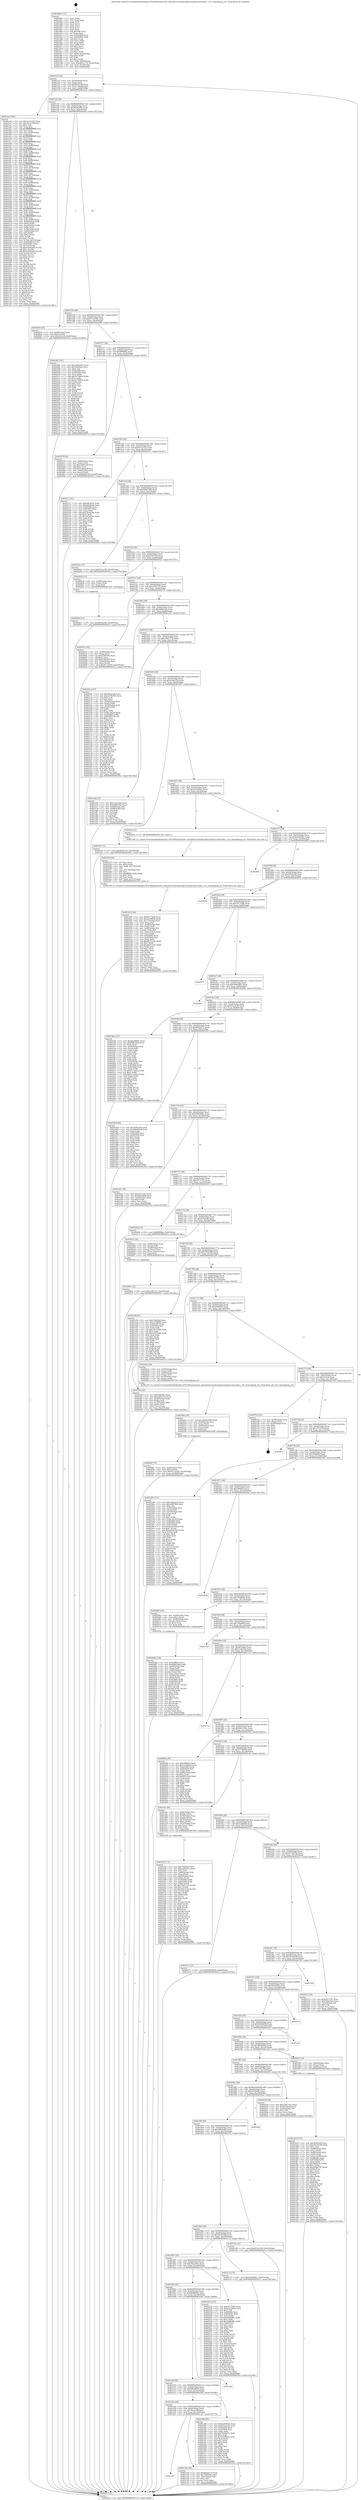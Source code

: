 digraph "0x4014b0" {
  label = "0x4014b0 (/mnt/c/Users/mathe/Desktop/tcc/POCII/binaries/extr_linuxdriversmediausbpvrusb2pvrusb2-hdw.c_ctrl_channelprog_set_Final-ollvm.out::main(0))"
  labelloc = "t"
  node[shape=record]

  Entry [label="",width=0.3,height=0.3,shape=circle,fillcolor=black,style=filled]
  "0x40151f" [label="{
     0x40151f [32]\l
     | [instrs]\l
     &nbsp;&nbsp;0x40151f \<+6\>: mov -0xa0(%rbp),%eax\l
     &nbsp;&nbsp;0x401525 \<+2\>: mov %eax,%ecx\l
     &nbsp;&nbsp;0x401527 \<+6\>: sub $0x82bf278d,%ecx\l
     &nbsp;&nbsp;0x40152d \<+6\>: mov %eax,-0xb4(%rbp)\l
     &nbsp;&nbsp;0x401533 \<+6\>: mov %ecx,-0xb8(%rbp)\l
     &nbsp;&nbsp;0x401539 \<+6\>: je 0000000000401aa2 \<main+0x5f2\>\l
  }"]
  "0x401aa2" [label="{
     0x401aa2 [393]\l
     | [instrs]\l
     &nbsp;&nbsp;0x401aa2 \<+5\>: mov $0x1eeee3ab,%eax\l
     &nbsp;&nbsp;0x401aa7 \<+5\>: mov $0x7bcccc4f,%ecx\l
     &nbsp;&nbsp;0x401aac \<+2\>: mov $0x1,%dl\l
     &nbsp;&nbsp;0x401aae \<+3\>: mov %rsp,%rsi\l
     &nbsp;&nbsp;0x401ab1 \<+4\>: add $0xfffffffffffffff0,%rsi\l
     &nbsp;&nbsp;0x401ab5 \<+3\>: mov %rsi,%rsp\l
     &nbsp;&nbsp;0x401ab8 \<+7\>: mov %rsi,-0x98(%rbp)\l
     &nbsp;&nbsp;0x401abf \<+3\>: mov %rsp,%rsi\l
     &nbsp;&nbsp;0x401ac2 \<+4\>: add $0xfffffffffffffff0,%rsi\l
     &nbsp;&nbsp;0x401ac6 \<+3\>: mov %rsi,%rsp\l
     &nbsp;&nbsp;0x401ac9 \<+3\>: mov %rsp,%rdi\l
     &nbsp;&nbsp;0x401acc \<+4\>: add $0xfffffffffffffff0,%rdi\l
     &nbsp;&nbsp;0x401ad0 \<+3\>: mov %rdi,%rsp\l
     &nbsp;&nbsp;0x401ad3 \<+7\>: mov %rdi,-0x90(%rbp)\l
     &nbsp;&nbsp;0x401ada \<+3\>: mov %rsp,%rdi\l
     &nbsp;&nbsp;0x401add \<+4\>: add $0xfffffffffffffff0,%rdi\l
     &nbsp;&nbsp;0x401ae1 \<+3\>: mov %rdi,%rsp\l
     &nbsp;&nbsp;0x401ae4 \<+7\>: mov %rdi,-0x88(%rbp)\l
     &nbsp;&nbsp;0x401aeb \<+3\>: mov %rsp,%rdi\l
     &nbsp;&nbsp;0x401aee \<+4\>: add $0xfffffffffffffff0,%rdi\l
     &nbsp;&nbsp;0x401af2 \<+3\>: mov %rdi,%rsp\l
     &nbsp;&nbsp;0x401af5 \<+4\>: mov %rdi,-0x80(%rbp)\l
     &nbsp;&nbsp;0x401af9 \<+3\>: mov %rsp,%rdi\l
     &nbsp;&nbsp;0x401afc \<+4\>: add $0xfffffffffffffff0,%rdi\l
     &nbsp;&nbsp;0x401b00 \<+3\>: mov %rdi,%rsp\l
     &nbsp;&nbsp;0x401b03 \<+4\>: mov %rdi,-0x78(%rbp)\l
     &nbsp;&nbsp;0x401b07 \<+3\>: mov %rsp,%rdi\l
     &nbsp;&nbsp;0x401b0a \<+4\>: add $0xfffffffffffffff0,%rdi\l
     &nbsp;&nbsp;0x401b0e \<+3\>: mov %rdi,%rsp\l
     &nbsp;&nbsp;0x401b11 \<+4\>: mov %rdi,-0x70(%rbp)\l
     &nbsp;&nbsp;0x401b15 \<+3\>: mov %rsp,%rdi\l
     &nbsp;&nbsp;0x401b18 \<+4\>: add $0xfffffffffffffff0,%rdi\l
     &nbsp;&nbsp;0x401b1c \<+3\>: mov %rdi,%rsp\l
     &nbsp;&nbsp;0x401b1f \<+4\>: mov %rdi,-0x68(%rbp)\l
     &nbsp;&nbsp;0x401b23 \<+3\>: mov %rsp,%rdi\l
     &nbsp;&nbsp;0x401b26 \<+4\>: add $0xfffffffffffffff0,%rdi\l
     &nbsp;&nbsp;0x401b2a \<+3\>: mov %rdi,%rsp\l
     &nbsp;&nbsp;0x401b2d \<+4\>: mov %rdi,-0x60(%rbp)\l
     &nbsp;&nbsp;0x401b31 \<+3\>: mov %rsp,%rdi\l
     &nbsp;&nbsp;0x401b34 \<+4\>: add $0xfffffffffffffff0,%rdi\l
     &nbsp;&nbsp;0x401b38 \<+3\>: mov %rdi,%rsp\l
     &nbsp;&nbsp;0x401b3b \<+4\>: mov %rdi,-0x58(%rbp)\l
     &nbsp;&nbsp;0x401b3f \<+3\>: mov %rsp,%rdi\l
     &nbsp;&nbsp;0x401b42 \<+4\>: add $0xfffffffffffffff0,%rdi\l
     &nbsp;&nbsp;0x401b46 \<+3\>: mov %rdi,%rsp\l
     &nbsp;&nbsp;0x401b49 \<+4\>: mov %rdi,-0x50(%rbp)\l
     &nbsp;&nbsp;0x401b4d \<+3\>: mov %rsp,%rdi\l
     &nbsp;&nbsp;0x401b50 \<+4\>: add $0xfffffffffffffff0,%rdi\l
     &nbsp;&nbsp;0x401b54 \<+3\>: mov %rdi,%rsp\l
     &nbsp;&nbsp;0x401b57 \<+4\>: mov %rdi,-0x48(%rbp)\l
     &nbsp;&nbsp;0x401b5b \<+3\>: mov %rsp,%rdi\l
     &nbsp;&nbsp;0x401b5e \<+4\>: add $0xfffffffffffffff0,%rdi\l
     &nbsp;&nbsp;0x401b62 \<+3\>: mov %rdi,%rsp\l
     &nbsp;&nbsp;0x401b65 \<+4\>: mov %rdi,-0x40(%rbp)\l
     &nbsp;&nbsp;0x401b69 \<+7\>: mov -0x98(%rbp),%rdi\l
     &nbsp;&nbsp;0x401b70 \<+6\>: movl $0x0,(%rdi)\l
     &nbsp;&nbsp;0x401b76 \<+7\>: mov -0xa4(%rbp),%r8d\l
     &nbsp;&nbsp;0x401b7d \<+3\>: mov %r8d,(%rsi)\l
     &nbsp;&nbsp;0x401b80 \<+7\>: mov -0x90(%rbp),%rdi\l
     &nbsp;&nbsp;0x401b87 \<+7\>: mov -0xb0(%rbp),%r9\l
     &nbsp;&nbsp;0x401b8e \<+3\>: mov %r9,(%rdi)\l
     &nbsp;&nbsp;0x401b91 \<+3\>: cmpl $0x2,(%rsi)\l
     &nbsp;&nbsp;0x401b94 \<+4\>: setne %r10b\l
     &nbsp;&nbsp;0x401b98 \<+4\>: and $0x1,%r10b\l
     &nbsp;&nbsp;0x401b9c \<+4\>: mov %r10b,-0x31(%rbp)\l
     &nbsp;&nbsp;0x401ba0 \<+8\>: mov 0x405060,%r11d\l
     &nbsp;&nbsp;0x401ba8 \<+7\>: mov 0x405064,%ebx\l
     &nbsp;&nbsp;0x401baf \<+3\>: mov %r11d,%r14d\l
     &nbsp;&nbsp;0x401bb2 \<+7\>: sub $0x195d3a84,%r14d\l
     &nbsp;&nbsp;0x401bb9 \<+4\>: sub $0x1,%r14d\l
     &nbsp;&nbsp;0x401bbd \<+7\>: add $0x195d3a84,%r14d\l
     &nbsp;&nbsp;0x401bc4 \<+4\>: imul %r14d,%r11d\l
     &nbsp;&nbsp;0x401bc8 \<+4\>: and $0x1,%r11d\l
     &nbsp;&nbsp;0x401bcc \<+4\>: cmp $0x0,%r11d\l
     &nbsp;&nbsp;0x401bd0 \<+4\>: sete %r10b\l
     &nbsp;&nbsp;0x401bd4 \<+3\>: cmp $0xa,%ebx\l
     &nbsp;&nbsp;0x401bd7 \<+4\>: setl %r15b\l
     &nbsp;&nbsp;0x401bdb \<+3\>: mov %r10b,%r12b\l
     &nbsp;&nbsp;0x401bde \<+4\>: xor $0xff,%r12b\l
     &nbsp;&nbsp;0x401be2 \<+3\>: mov %r15b,%r13b\l
     &nbsp;&nbsp;0x401be5 \<+4\>: xor $0xff,%r13b\l
     &nbsp;&nbsp;0x401be9 \<+3\>: xor $0x1,%dl\l
     &nbsp;&nbsp;0x401bec \<+3\>: mov %r12b,%sil\l
     &nbsp;&nbsp;0x401bef \<+4\>: and $0xff,%sil\l
     &nbsp;&nbsp;0x401bf3 \<+3\>: and %dl,%r10b\l
     &nbsp;&nbsp;0x401bf6 \<+3\>: mov %r13b,%dil\l
     &nbsp;&nbsp;0x401bf9 \<+4\>: and $0xff,%dil\l
     &nbsp;&nbsp;0x401bfd \<+3\>: and %dl,%r15b\l
     &nbsp;&nbsp;0x401c00 \<+3\>: or %r10b,%sil\l
     &nbsp;&nbsp;0x401c03 \<+3\>: or %r15b,%dil\l
     &nbsp;&nbsp;0x401c06 \<+3\>: xor %dil,%sil\l
     &nbsp;&nbsp;0x401c09 \<+3\>: or %r13b,%r12b\l
     &nbsp;&nbsp;0x401c0c \<+4\>: xor $0xff,%r12b\l
     &nbsp;&nbsp;0x401c10 \<+3\>: or $0x1,%dl\l
     &nbsp;&nbsp;0x401c13 \<+3\>: and %dl,%r12b\l
     &nbsp;&nbsp;0x401c16 \<+3\>: or %r12b,%sil\l
     &nbsp;&nbsp;0x401c19 \<+4\>: test $0x1,%sil\l
     &nbsp;&nbsp;0x401c1d \<+3\>: cmovne %ecx,%eax\l
     &nbsp;&nbsp;0x401c20 \<+6\>: mov %eax,-0xa0(%rbp)\l
     &nbsp;&nbsp;0x401c26 \<+5\>: jmp 000000000040291a \<main+0x146a\>\l
  }"]
  "0x40153f" [label="{
     0x40153f [28]\l
     | [instrs]\l
     &nbsp;&nbsp;0x40153f \<+5\>: jmp 0000000000401544 \<main+0x94\>\l
     &nbsp;&nbsp;0x401544 \<+6\>: mov -0xb4(%rbp),%eax\l
     &nbsp;&nbsp;0x40154a \<+5\>: sub $0x84262d9a,%eax\l
     &nbsp;&nbsp;0x40154f \<+6\>: mov %eax,-0xbc(%rbp)\l
     &nbsp;&nbsp;0x401555 \<+6\>: je 00000000004026e6 \<main+0x1236\>\l
  }"]
  Exit [label="",width=0.3,height=0.3,shape=circle,fillcolor=black,style=filled,peripheries=2]
  "0x4026e6" [label="{
     0x4026e6 [28]\l
     | [instrs]\l
     &nbsp;&nbsp;0x4026e6 \<+7\>: mov -0x98(%rbp),%rax\l
     &nbsp;&nbsp;0x4026ed \<+6\>: movl $0x0,(%rax)\l
     &nbsp;&nbsp;0x4026f3 \<+10\>: movl $0x2323c4,-0xa0(%rbp)\l
     &nbsp;&nbsp;0x4026fd \<+5\>: jmp 000000000040291a \<main+0x146a\>\l
  }"]
  "0x40155b" [label="{
     0x40155b [28]\l
     | [instrs]\l
     &nbsp;&nbsp;0x40155b \<+5\>: jmp 0000000000401560 \<main+0xb0\>\l
     &nbsp;&nbsp;0x401560 \<+6\>: mov -0xb4(%rbp),%eax\l
     &nbsp;&nbsp;0x401566 \<+5\>: sub $0x87c1d182,%eax\l
     &nbsp;&nbsp;0x40156b \<+6\>: mov %eax,-0xc0(%rbp)\l
     &nbsp;&nbsp;0x401571 \<+6\>: je 00000000004024f6 \<main+0x1046\>\l
  }"]
  "0x4026b4" [label="{
     0x4026b4 [15]\l
     | [instrs]\l
     &nbsp;&nbsp;0x4026b4 \<+10\>: movl $0x84262d9a,-0xa0(%rbp)\l
     &nbsp;&nbsp;0x4026be \<+5\>: jmp 000000000040291a \<main+0x146a\>\l
  }"]
  "0x4024f6" [label="{
     0x4024f6 [147]\l
     | [instrs]\l
     &nbsp;&nbsp;0x4024f6 \<+5\>: mov $0xc6d6a461,%eax\l
     &nbsp;&nbsp;0x4024fb \<+5\>: mov $0x56a69eb,%ecx\l
     &nbsp;&nbsp;0x402500 \<+2\>: mov $0x1,%dl\l
     &nbsp;&nbsp;0x402502 \<+7\>: mov 0x405060,%esi\l
     &nbsp;&nbsp;0x402509 \<+7\>: mov 0x405064,%edi\l
     &nbsp;&nbsp;0x402510 \<+3\>: mov %esi,%r8d\l
     &nbsp;&nbsp;0x402513 \<+7\>: add $0x4379bf02,%r8d\l
     &nbsp;&nbsp;0x40251a \<+4\>: sub $0x1,%r8d\l
     &nbsp;&nbsp;0x40251e \<+7\>: sub $0x4379bf02,%r8d\l
     &nbsp;&nbsp;0x402525 \<+4\>: imul %r8d,%esi\l
     &nbsp;&nbsp;0x402529 \<+3\>: and $0x1,%esi\l
     &nbsp;&nbsp;0x40252c \<+3\>: cmp $0x0,%esi\l
     &nbsp;&nbsp;0x40252f \<+4\>: sete %r9b\l
     &nbsp;&nbsp;0x402533 \<+3\>: cmp $0xa,%edi\l
     &nbsp;&nbsp;0x402536 \<+4\>: setl %r10b\l
     &nbsp;&nbsp;0x40253a \<+3\>: mov %r9b,%r11b\l
     &nbsp;&nbsp;0x40253d \<+4\>: xor $0xff,%r11b\l
     &nbsp;&nbsp;0x402541 \<+3\>: mov %r10b,%bl\l
     &nbsp;&nbsp;0x402544 \<+3\>: xor $0xff,%bl\l
     &nbsp;&nbsp;0x402547 \<+3\>: xor $0x0,%dl\l
     &nbsp;&nbsp;0x40254a \<+3\>: mov %r11b,%r14b\l
     &nbsp;&nbsp;0x40254d \<+4\>: and $0x0,%r14b\l
     &nbsp;&nbsp;0x402551 \<+3\>: and %dl,%r9b\l
     &nbsp;&nbsp;0x402554 \<+3\>: mov %bl,%r15b\l
     &nbsp;&nbsp;0x402557 \<+4\>: and $0x0,%r15b\l
     &nbsp;&nbsp;0x40255b \<+3\>: and %dl,%r10b\l
     &nbsp;&nbsp;0x40255e \<+3\>: or %r9b,%r14b\l
     &nbsp;&nbsp;0x402561 \<+3\>: or %r10b,%r15b\l
     &nbsp;&nbsp;0x402564 \<+3\>: xor %r15b,%r14b\l
     &nbsp;&nbsp;0x402567 \<+3\>: or %bl,%r11b\l
     &nbsp;&nbsp;0x40256a \<+4\>: xor $0xff,%r11b\l
     &nbsp;&nbsp;0x40256e \<+3\>: or $0x0,%dl\l
     &nbsp;&nbsp;0x402571 \<+3\>: and %dl,%r11b\l
     &nbsp;&nbsp;0x402574 \<+3\>: or %r11b,%r14b\l
     &nbsp;&nbsp;0x402577 \<+4\>: test $0x1,%r14b\l
     &nbsp;&nbsp;0x40257b \<+3\>: cmovne %ecx,%eax\l
     &nbsp;&nbsp;0x40257e \<+6\>: mov %eax,-0xa0(%rbp)\l
     &nbsp;&nbsp;0x402584 \<+5\>: jmp 000000000040291a \<main+0x146a\>\l
  }"]
  "0x401577" [label="{
     0x401577 [28]\l
     | [instrs]\l
     &nbsp;&nbsp;0x401577 \<+5\>: jmp 000000000040157c \<main+0xcc\>\l
     &nbsp;&nbsp;0x40157c \<+6\>: mov -0xb4(%rbp),%eax\l
     &nbsp;&nbsp;0x401582 \<+5\>: sub $0x8ff4f8ba,%eax\l
     &nbsp;&nbsp;0x401587 \<+6\>: mov %eax,-0xc4(%rbp)\l
     &nbsp;&nbsp;0x40158d \<+6\>: je 0000000000402478 \<main+0xfc8\>\l
  }"]
  "0x40266c" [label="{
     0x40266c [15]\l
     | [instrs]\l
     &nbsp;&nbsp;0x40266c \<+10\>: movl $0xa7f47337,-0xa0(%rbp)\l
     &nbsp;&nbsp;0x402676 \<+5\>: jmp 000000000040291a \<main+0x146a\>\l
  }"]
  "0x402478" [label="{
     0x402478 [42]\l
     | [instrs]\l
     &nbsp;&nbsp;0x402478 \<+4\>: mov -0x60(%rbp),%rax\l
     &nbsp;&nbsp;0x40247c \<+2\>: mov (%rax),%ecx\l
     &nbsp;&nbsp;0x40247e \<+6\>: sub $0x5a84dc4f,%ecx\l
     &nbsp;&nbsp;0x402484 \<+3\>: add $0x1,%ecx\l
     &nbsp;&nbsp;0x402487 \<+6\>: add $0x5a84dc4f,%ecx\l
     &nbsp;&nbsp;0x40248d \<+4\>: mov -0x60(%rbp),%rax\l
     &nbsp;&nbsp;0x402491 \<+2\>: mov %ecx,(%rax)\l
     &nbsp;&nbsp;0x402493 \<+10\>: movl $0xfbe62742,-0xa0(%rbp)\l
     &nbsp;&nbsp;0x40249d \<+5\>: jmp 000000000040291a \<main+0x146a\>\l
  }"]
  "0x401593" [label="{
     0x401593 [28]\l
     | [instrs]\l
     &nbsp;&nbsp;0x401593 \<+5\>: jmp 0000000000401598 \<main+0xe8\>\l
     &nbsp;&nbsp;0x401598 \<+6\>: mov -0xb4(%rbp),%eax\l
     &nbsp;&nbsp;0x40159e \<+5\>: sub $0x915ca765,%eax\l
     &nbsp;&nbsp;0x4015a3 \<+6\>: mov %eax,-0xc8(%rbp)\l
     &nbsp;&nbsp;0x4015a9 \<+6\>: je 0000000000402111 \<main+0xc61\>\l
  }"]
  "0x4024d7" [label="{
     0x4024d7 [31]\l
     | [instrs]\l
     &nbsp;&nbsp;0x4024d7 \<+4\>: mov -0x40(%rbp),%rcx\l
     &nbsp;&nbsp;0x4024db \<+6\>: movl $0x0,(%rcx)\l
     &nbsp;&nbsp;0x4024e1 \<+10\>: movl $0x87c1d182,-0xa0(%rbp)\l
     &nbsp;&nbsp;0x4024eb \<+6\>: mov %eax,-0x180(%rbp)\l
     &nbsp;&nbsp;0x4024f1 \<+5\>: jmp 000000000040291a \<main+0x146a\>\l
  }"]
  "0x402111" [label="{
     0x402111 [91]\l
     | [instrs]\l
     &nbsp;&nbsp;0x402111 \<+5\>: mov $0xbf4c4cb4,%eax\l
     &nbsp;&nbsp;0x402116 \<+5\>: mov $0xa84d5c6e,%ecx\l
     &nbsp;&nbsp;0x40211b \<+7\>: mov 0x405060,%edx\l
     &nbsp;&nbsp;0x402122 \<+7\>: mov 0x405064,%esi\l
     &nbsp;&nbsp;0x402129 \<+2\>: mov %edx,%edi\l
     &nbsp;&nbsp;0x40212b \<+6\>: add $0x195ad30a,%edi\l
     &nbsp;&nbsp;0x402131 \<+3\>: sub $0x1,%edi\l
     &nbsp;&nbsp;0x402134 \<+6\>: sub $0x195ad30a,%edi\l
     &nbsp;&nbsp;0x40213a \<+3\>: imul %edi,%edx\l
     &nbsp;&nbsp;0x40213d \<+3\>: and $0x1,%edx\l
     &nbsp;&nbsp;0x402140 \<+3\>: cmp $0x0,%edx\l
     &nbsp;&nbsp;0x402143 \<+4\>: sete %r8b\l
     &nbsp;&nbsp;0x402147 \<+3\>: cmp $0xa,%esi\l
     &nbsp;&nbsp;0x40214a \<+4\>: setl %r9b\l
     &nbsp;&nbsp;0x40214e \<+3\>: mov %r8b,%r10b\l
     &nbsp;&nbsp;0x402151 \<+3\>: and %r9b,%r10b\l
     &nbsp;&nbsp;0x402154 \<+3\>: xor %r9b,%r8b\l
     &nbsp;&nbsp;0x402157 \<+3\>: or %r8b,%r10b\l
     &nbsp;&nbsp;0x40215a \<+4\>: test $0x1,%r10b\l
     &nbsp;&nbsp;0x40215e \<+3\>: cmovne %ecx,%eax\l
     &nbsp;&nbsp;0x402161 \<+6\>: mov %eax,-0xa0(%rbp)\l
     &nbsp;&nbsp;0x402167 \<+5\>: jmp 000000000040291a \<main+0x146a\>\l
  }"]
  "0x4015af" [label="{
     0x4015af [28]\l
     | [instrs]\l
     &nbsp;&nbsp;0x4015af \<+5\>: jmp 00000000004015b4 \<main+0x104\>\l
     &nbsp;&nbsp;0x4015b4 \<+6\>: mov -0xb4(%rbp),%eax\l
     &nbsp;&nbsp;0x4015ba \<+5\>: sub $0x9fd676e6,%eax\l
     &nbsp;&nbsp;0x4015bf \<+6\>: mov %eax,-0xcc(%rbp)\l
     &nbsp;&nbsp;0x4015c5 \<+6\>: je 000000000040245a \<main+0xfaa\>\l
  }"]
  "0x4024ba" [label="{
     0x4024ba [29]\l
     | [instrs]\l
     &nbsp;&nbsp;0x4024ba \<+10\>: movabs $0x4030b6,%rdi\l
     &nbsp;&nbsp;0x4024c4 \<+4\>: mov -0x48(%rbp),%rcx\l
     &nbsp;&nbsp;0x4024c8 \<+2\>: mov %eax,(%rcx)\l
     &nbsp;&nbsp;0x4024ca \<+4\>: mov -0x48(%rbp),%rcx\l
     &nbsp;&nbsp;0x4024ce \<+2\>: mov (%rcx),%esi\l
     &nbsp;&nbsp;0x4024d0 \<+2\>: mov $0x0,%al\l
     &nbsp;&nbsp;0x4024d2 \<+5\>: call 0000000000401040 \<printf@plt\>\l
     | [calls]\l
     &nbsp;&nbsp;0x401040 \{1\} (unknown)\l
  }"]
  "0x40245a" [label="{
     0x40245a [15]\l
     | [instrs]\l
     &nbsp;&nbsp;0x40245a \<+10\>: movl $0x915ca765,-0xa0(%rbp)\l
     &nbsp;&nbsp;0x402464 \<+5\>: jmp 000000000040291a \<main+0x146a\>\l
  }"]
  "0x4015cb" [label="{
     0x4015cb [28]\l
     | [instrs]\l
     &nbsp;&nbsp;0x4015cb \<+5\>: jmp 00000000004015d0 \<main+0x120\>\l
     &nbsp;&nbsp;0x4015d0 \<+6\>: mov -0xb4(%rbp),%eax\l
     &nbsp;&nbsp;0x4015d6 \<+5\>: sub $0xa54475ee,%eax\l
     &nbsp;&nbsp;0x4015db \<+6\>: mov %eax,-0xd0(%rbp)\l
     &nbsp;&nbsp;0x4015e1 \<+6\>: je 00000000004026a5 \<main+0x11f5\>\l
  }"]
  "0x4022f5" [label="{
     0x4022f5 [124]\l
     | [instrs]\l
     &nbsp;&nbsp;0x4022f5 \<+5\>: mov $0xc6172dfb,%ecx\l
     &nbsp;&nbsp;0x4022fa \<+5\>: mov $0x2a248f5b,%edx\l
     &nbsp;&nbsp;0x4022ff \<+6\>: mov -0x17c(%rbp),%esi\l
     &nbsp;&nbsp;0x402305 \<+3\>: imul %eax,%esi\l
     &nbsp;&nbsp;0x402308 \<+4\>: mov -0x68(%rbp),%rdi\l
     &nbsp;&nbsp;0x40230c \<+3\>: mov (%rdi),%rdi\l
     &nbsp;&nbsp;0x40230f \<+4\>: mov -0x60(%rbp),%r8\l
     &nbsp;&nbsp;0x402313 \<+3\>: movslq (%r8),%r8\l
     &nbsp;&nbsp;0x402316 \<+4\>: mov (%rdi,%r8,8),%rdi\l
     &nbsp;&nbsp;0x40231a \<+2\>: mov %esi,(%rdi)\l
     &nbsp;&nbsp;0x40231c \<+7\>: mov 0x405060,%eax\l
     &nbsp;&nbsp;0x402323 \<+7\>: mov 0x405064,%esi\l
     &nbsp;&nbsp;0x40232a \<+3\>: mov %eax,%r9d\l
     &nbsp;&nbsp;0x40232d \<+7\>: sub $0x4637a1d5,%r9d\l
     &nbsp;&nbsp;0x402334 \<+4\>: sub $0x1,%r9d\l
     &nbsp;&nbsp;0x402338 \<+7\>: add $0x4637a1d5,%r9d\l
     &nbsp;&nbsp;0x40233f \<+4\>: imul %r9d,%eax\l
     &nbsp;&nbsp;0x402343 \<+3\>: and $0x1,%eax\l
     &nbsp;&nbsp;0x402346 \<+3\>: cmp $0x0,%eax\l
     &nbsp;&nbsp;0x402349 \<+4\>: sete %r10b\l
     &nbsp;&nbsp;0x40234d \<+3\>: cmp $0xa,%esi\l
     &nbsp;&nbsp;0x402350 \<+4\>: setl %r11b\l
     &nbsp;&nbsp;0x402354 \<+3\>: mov %r10b,%bl\l
     &nbsp;&nbsp;0x402357 \<+3\>: and %r11b,%bl\l
     &nbsp;&nbsp;0x40235a \<+3\>: xor %r11b,%r10b\l
     &nbsp;&nbsp;0x40235d \<+3\>: or %r10b,%bl\l
     &nbsp;&nbsp;0x402360 \<+3\>: test $0x1,%bl\l
     &nbsp;&nbsp;0x402363 \<+3\>: cmovne %edx,%ecx\l
     &nbsp;&nbsp;0x402366 \<+6\>: mov %ecx,-0xa0(%rbp)\l
     &nbsp;&nbsp;0x40236c \<+5\>: jmp 000000000040291a \<main+0x146a\>\l
  }"]
  "0x4026a5" [label="{
     0x4026a5 [15]\l
     | [instrs]\l
     &nbsp;&nbsp;0x4026a5 \<+4\>: mov -0x68(%rbp),%rax\l
     &nbsp;&nbsp;0x4026a9 \<+3\>: mov (%rax),%rax\l
     &nbsp;&nbsp;0x4026ac \<+3\>: mov %rax,%rdi\l
     &nbsp;&nbsp;0x4026af \<+5\>: call 0000000000401030 \<free@plt\>\l
     | [calls]\l
     &nbsp;&nbsp;0x401030 \{1\} (unknown)\l
  }"]
  "0x4015e7" [label="{
     0x4015e7 [28]\l
     | [instrs]\l
     &nbsp;&nbsp;0x4015e7 \<+5\>: jmp 00000000004015ec \<main+0x13c\>\l
     &nbsp;&nbsp;0x4015ec \<+6\>: mov -0xb4(%rbp),%eax\l
     &nbsp;&nbsp;0x4015f2 \<+5\>: sub $0xa7f47337,%eax\l
     &nbsp;&nbsp;0x4015f7 \<+6\>: mov %eax,-0xd4(%rbp)\l
     &nbsp;&nbsp;0x4015fd \<+6\>: je 000000000040267b \<main+0x11cb\>\l
  }"]
  "0x4022c9" [label="{
     0x4022c9 [44]\l
     | [instrs]\l
     &nbsp;&nbsp;0x4022c9 \<+2\>: xor %ecx,%ecx\l
     &nbsp;&nbsp;0x4022cb \<+5\>: mov $0x2,%edx\l
     &nbsp;&nbsp;0x4022d0 \<+6\>: mov %edx,-0x178(%rbp)\l
     &nbsp;&nbsp;0x4022d6 \<+1\>: cltd\l
     &nbsp;&nbsp;0x4022d7 \<+6\>: mov -0x178(%rbp),%esi\l
     &nbsp;&nbsp;0x4022dd \<+2\>: idiv %esi\l
     &nbsp;&nbsp;0x4022df \<+6\>: imul $0xfffffffe,%edx,%edx\l
     &nbsp;&nbsp;0x4022e5 \<+3\>: sub $0x1,%ecx\l
     &nbsp;&nbsp;0x4022e8 \<+2\>: sub %ecx,%edx\l
     &nbsp;&nbsp;0x4022ea \<+6\>: mov %edx,-0x17c(%rbp)\l
     &nbsp;&nbsp;0x4022f0 \<+5\>: call 0000000000401160 \<next_i\>\l
     | [calls]\l
     &nbsp;&nbsp;0x401160 \{1\} (/mnt/c/Users/mathe/Desktop/tcc/POCII/binaries/extr_linuxdriversmediausbpvrusb2pvrusb2-hdw.c_ctrl_channelprog_set_Final-ollvm.out::next_i)\l
  }"]
  "0x40267b" [label="{
     0x40267b [42]\l
     | [instrs]\l
     &nbsp;&nbsp;0x40267b \<+4\>: mov -0x40(%rbp),%rax\l
     &nbsp;&nbsp;0x40267f \<+2\>: mov (%rax),%ecx\l
     &nbsp;&nbsp;0x402681 \<+6\>: sub $0xb70bc85c,%ecx\l
     &nbsp;&nbsp;0x402687 \<+3\>: add $0x1,%ecx\l
     &nbsp;&nbsp;0x40268a \<+6\>: add $0xb70bc85c,%ecx\l
     &nbsp;&nbsp;0x402690 \<+4\>: mov -0x40(%rbp),%rax\l
     &nbsp;&nbsp;0x402694 \<+2\>: mov %ecx,(%rax)\l
     &nbsp;&nbsp;0x402696 \<+10\>: movl $0x87c1d182,-0xa0(%rbp)\l
     &nbsp;&nbsp;0x4026a0 \<+5\>: jmp 000000000040291a \<main+0x146a\>\l
  }"]
  "0x401603" [label="{
     0x401603 [28]\l
     | [instrs]\l
     &nbsp;&nbsp;0x401603 \<+5\>: jmp 0000000000401608 \<main+0x158\>\l
     &nbsp;&nbsp;0x401608 \<+6\>: mov -0xb4(%rbp),%eax\l
     &nbsp;&nbsp;0x40160e \<+5\>: sub $0xa84d5c6e,%eax\l
     &nbsp;&nbsp;0x401613 \<+6\>: mov %eax,-0xd8(%rbp)\l
     &nbsp;&nbsp;0x401619 \<+6\>: je 000000000040216c \<main+0xcbc\>\l
  }"]
  "0x402082" [label="{
     0x402082 [128]\l
     | [instrs]\l
     &nbsp;&nbsp;0x402082 \<+5\>: mov $0xe4f805e,%ecx\l
     &nbsp;&nbsp;0x402087 \<+5\>: mov $0x4f805a86,%edx\l
     &nbsp;&nbsp;0x40208c \<+4\>: mov -0x68(%rbp),%rdi\l
     &nbsp;&nbsp;0x402090 \<+3\>: mov (%rdi),%rdi\l
     &nbsp;&nbsp;0x402093 \<+4\>: mov -0x60(%rbp),%rsi\l
     &nbsp;&nbsp;0x402097 \<+3\>: movslq (%rsi),%rsi\l
     &nbsp;&nbsp;0x40209a \<+4\>: mov %rax,(%rdi,%rsi,8)\l
     &nbsp;&nbsp;0x40209e \<+4\>: mov -0x50(%rbp),%rax\l
     &nbsp;&nbsp;0x4020a2 \<+6\>: movl $0x0,(%rax)\l
     &nbsp;&nbsp;0x4020a8 \<+8\>: mov 0x405060,%r8d\l
     &nbsp;&nbsp;0x4020b0 \<+8\>: mov 0x405064,%r9d\l
     &nbsp;&nbsp;0x4020b8 \<+3\>: mov %r8d,%r10d\l
     &nbsp;&nbsp;0x4020bb \<+7\>: add $0x62141f47,%r10d\l
     &nbsp;&nbsp;0x4020c2 \<+4\>: sub $0x1,%r10d\l
     &nbsp;&nbsp;0x4020c6 \<+7\>: sub $0x62141f47,%r10d\l
     &nbsp;&nbsp;0x4020cd \<+4\>: imul %r10d,%r8d\l
     &nbsp;&nbsp;0x4020d1 \<+4\>: and $0x1,%r8d\l
     &nbsp;&nbsp;0x4020d5 \<+4\>: cmp $0x0,%r8d\l
     &nbsp;&nbsp;0x4020d9 \<+4\>: sete %r11b\l
     &nbsp;&nbsp;0x4020dd \<+4\>: cmp $0xa,%r9d\l
     &nbsp;&nbsp;0x4020e1 \<+3\>: setl %bl\l
     &nbsp;&nbsp;0x4020e4 \<+3\>: mov %r11b,%r14b\l
     &nbsp;&nbsp;0x4020e7 \<+3\>: and %bl,%r14b\l
     &nbsp;&nbsp;0x4020ea \<+3\>: xor %bl,%r11b\l
     &nbsp;&nbsp;0x4020ed \<+3\>: or %r11b,%r14b\l
     &nbsp;&nbsp;0x4020f0 \<+4\>: test $0x1,%r14b\l
     &nbsp;&nbsp;0x4020f4 \<+3\>: cmovne %edx,%ecx\l
     &nbsp;&nbsp;0x4020f7 \<+6\>: mov %ecx,-0xa0(%rbp)\l
     &nbsp;&nbsp;0x4020fd \<+5\>: jmp 000000000040291a \<main+0x146a\>\l
  }"]
  "0x40216c" [label="{
     0x40216c [167]\l
     | [instrs]\l
     &nbsp;&nbsp;0x40216c \<+5\>: mov $0xbf4c4cb4,%eax\l
     &nbsp;&nbsp;0x402171 \<+5\>: mov $0x3279b792,%ecx\l
     &nbsp;&nbsp;0x402176 \<+2\>: mov $0x1,%dl\l
     &nbsp;&nbsp;0x402178 \<+2\>: xor %esi,%esi\l
     &nbsp;&nbsp;0x40217a \<+4\>: mov -0x50(%rbp),%rdi\l
     &nbsp;&nbsp;0x40217e \<+3\>: mov (%rdi),%r8d\l
     &nbsp;&nbsp;0x402181 \<+4\>: mov -0x58(%rbp),%rdi\l
     &nbsp;&nbsp;0x402185 \<+3\>: cmp (%rdi),%r8d\l
     &nbsp;&nbsp;0x402188 \<+4\>: setl %r9b\l
     &nbsp;&nbsp;0x40218c \<+4\>: and $0x1,%r9b\l
     &nbsp;&nbsp;0x402190 \<+4\>: mov %r9b,-0x2a(%rbp)\l
     &nbsp;&nbsp;0x402194 \<+8\>: mov 0x405060,%r8d\l
     &nbsp;&nbsp;0x40219c \<+8\>: mov 0x405064,%r10d\l
     &nbsp;&nbsp;0x4021a4 \<+3\>: sub $0x1,%esi\l
     &nbsp;&nbsp;0x4021a7 \<+3\>: mov %r8d,%r11d\l
     &nbsp;&nbsp;0x4021aa \<+3\>: add %esi,%r11d\l
     &nbsp;&nbsp;0x4021ad \<+4\>: imul %r11d,%r8d\l
     &nbsp;&nbsp;0x4021b1 \<+4\>: and $0x1,%r8d\l
     &nbsp;&nbsp;0x4021b5 \<+4\>: cmp $0x0,%r8d\l
     &nbsp;&nbsp;0x4021b9 \<+4\>: sete %r9b\l
     &nbsp;&nbsp;0x4021bd \<+4\>: cmp $0xa,%r10d\l
     &nbsp;&nbsp;0x4021c1 \<+3\>: setl %bl\l
     &nbsp;&nbsp;0x4021c4 \<+3\>: mov %r9b,%r14b\l
     &nbsp;&nbsp;0x4021c7 \<+4\>: xor $0xff,%r14b\l
     &nbsp;&nbsp;0x4021cb \<+3\>: mov %bl,%r15b\l
     &nbsp;&nbsp;0x4021ce \<+4\>: xor $0xff,%r15b\l
     &nbsp;&nbsp;0x4021d2 \<+3\>: xor $0x0,%dl\l
     &nbsp;&nbsp;0x4021d5 \<+3\>: mov %r14b,%r12b\l
     &nbsp;&nbsp;0x4021d8 \<+4\>: and $0x0,%r12b\l
     &nbsp;&nbsp;0x4021dc \<+3\>: and %dl,%r9b\l
     &nbsp;&nbsp;0x4021df \<+3\>: mov %r15b,%r13b\l
     &nbsp;&nbsp;0x4021e2 \<+4\>: and $0x0,%r13b\l
     &nbsp;&nbsp;0x4021e6 \<+2\>: and %dl,%bl\l
     &nbsp;&nbsp;0x4021e8 \<+3\>: or %r9b,%r12b\l
     &nbsp;&nbsp;0x4021eb \<+3\>: or %bl,%r13b\l
     &nbsp;&nbsp;0x4021ee \<+3\>: xor %r13b,%r12b\l
     &nbsp;&nbsp;0x4021f1 \<+3\>: or %r15b,%r14b\l
     &nbsp;&nbsp;0x4021f4 \<+4\>: xor $0xff,%r14b\l
     &nbsp;&nbsp;0x4021f8 \<+3\>: or $0x0,%dl\l
     &nbsp;&nbsp;0x4021fb \<+3\>: and %dl,%r14b\l
     &nbsp;&nbsp;0x4021fe \<+3\>: or %r14b,%r12b\l
     &nbsp;&nbsp;0x402201 \<+4\>: test $0x1,%r12b\l
     &nbsp;&nbsp;0x402205 \<+3\>: cmovne %ecx,%eax\l
     &nbsp;&nbsp;0x402208 \<+6\>: mov %eax,-0xa0(%rbp)\l
     &nbsp;&nbsp;0x40220e \<+5\>: jmp 000000000040291a \<main+0x146a\>\l
  }"]
  "0x40161f" [label="{
     0x40161f [28]\l
     | [instrs]\l
     &nbsp;&nbsp;0x40161f \<+5\>: jmp 0000000000401624 \<main+0x174\>\l
     &nbsp;&nbsp;0x401624 \<+6\>: mov -0xb4(%rbp),%eax\l
     &nbsp;&nbsp;0x40162a \<+5\>: sub $0xa9451770,%eax\l
     &nbsp;&nbsp;0x40162f \<+6\>: mov %eax,-0xdc(%rbp)\l
     &nbsp;&nbsp;0x401635 \<+6\>: je 0000000000401a6d \<main+0x5bd\>\l
  }"]
  "0x401f2b" [label="{
     0x401f2b [172]\l
     | [instrs]\l
     &nbsp;&nbsp;0x401f2b \<+5\>: mov $0x159af4ef,%ecx\l
     &nbsp;&nbsp;0x401f30 \<+5\>: mov $0xacdb233e,%edx\l
     &nbsp;&nbsp;0x401f35 \<+3\>: mov $0x1,%sil\l
     &nbsp;&nbsp;0x401f38 \<+4\>: mov -0x68(%rbp),%rdi\l
     &nbsp;&nbsp;0x401f3c \<+3\>: mov %rax,(%rdi)\l
     &nbsp;&nbsp;0x401f3f \<+4\>: mov -0x60(%rbp),%rax\l
     &nbsp;&nbsp;0x401f43 \<+6\>: movl $0x0,(%rax)\l
     &nbsp;&nbsp;0x401f49 \<+8\>: mov 0x405060,%r8d\l
     &nbsp;&nbsp;0x401f51 \<+8\>: mov 0x405064,%r9d\l
     &nbsp;&nbsp;0x401f59 \<+3\>: mov %r8d,%r10d\l
     &nbsp;&nbsp;0x401f5c \<+7\>: add $0x35dc7c16,%r10d\l
     &nbsp;&nbsp;0x401f63 \<+4\>: sub $0x1,%r10d\l
     &nbsp;&nbsp;0x401f67 \<+7\>: sub $0x35dc7c16,%r10d\l
     &nbsp;&nbsp;0x401f6e \<+4\>: imul %r10d,%r8d\l
     &nbsp;&nbsp;0x401f72 \<+4\>: and $0x1,%r8d\l
     &nbsp;&nbsp;0x401f76 \<+4\>: cmp $0x0,%r8d\l
     &nbsp;&nbsp;0x401f7a \<+4\>: sete %r11b\l
     &nbsp;&nbsp;0x401f7e \<+4\>: cmp $0xa,%r9d\l
     &nbsp;&nbsp;0x401f82 \<+3\>: setl %bl\l
     &nbsp;&nbsp;0x401f85 \<+3\>: mov %r11b,%r14b\l
     &nbsp;&nbsp;0x401f88 \<+4\>: xor $0xff,%r14b\l
     &nbsp;&nbsp;0x401f8c \<+3\>: mov %bl,%r15b\l
     &nbsp;&nbsp;0x401f8f \<+4\>: xor $0xff,%r15b\l
     &nbsp;&nbsp;0x401f93 \<+4\>: xor $0x0,%sil\l
     &nbsp;&nbsp;0x401f97 \<+3\>: mov %r14b,%r12b\l
     &nbsp;&nbsp;0x401f9a \<+4\>: and $0x0,%r12b\l
     &nbsp;&nbsp;0x401f9e \<+3\>: and %sil,%r11b\l
     &nbsp;&nbsp;0x401fa1 \<+3\>: mov %r15b,%r13b\l
     &nbsp;&nbsp;0x401fa4 \<+4\>: and $0x0,%r13b\l
     &nbsp;&nbsp;0x401fa8 \<+3\>: and %sil,%bl\l
     &nbsp;&nbsp;0x401fab \<+3\>: or %r11b,%r12b\l
     &nbsp;&nbsp;0x401fae \<+3\>: or %bl,%r13b\l
     &nbsp;&nbsp;0x401fb1 \<+3\>: xor %r13b,%r12b\l
     &nbsp;&nbsp;0x401fb4 \<+3\>: or %r15b,%r14b\l
     &nbsp;&nbsp;0x401fb7 \<+4\>: xor $0xff,%r14b\l
     &nbsp;&nbsp;0x401fbb \<+4\>: or $0x0,%sil\l
     &nbsp;&nbsp;0x401fbf \<+3\>: and %sil,%r14b\l
     &nbsp;&nbsp;0x401fc2 \<+3\>: or %r14b,%r12b\l
     &nbsp;&nbsp;0x401fc5 \<+4\>: test $0x1,%r12b\l
     &nbsp;&nbsp;0x401fc9 \<+3\>: cmovne %edx,%ecx\l
     &nbsp;&nbsp;0x401fcc \<+6\>: mov %ecx,-0xa0(%rbp)\l
     &nbsp;&nbsp;0x401fd2 \<+5\>: jmp 000000000040291a \<main+0x146a\>\l
  }"]
  "0x401a6d" [label="{
     0x401a6d [53]\l
     | [instrs]\l
     &nbsp;&nbsp;0x401a6d \<+5\>: mov $0x1eeee3ab,%eax\l
     &nbsp;&nbsp;0x401a72 \<+5\>: mov $0x82bf278d,%ecx\l
     &nbsp;&nbsp;0x401a77 \<+6\>: mov -0x9a(%rbp),%dl\l
     &nbsp;&nbsp;0x401a7d \<+7\>: mov -0x99(%rbp),%sil\l
     &nbsp;&nbsp;0x401a84 \<+3\>: mov %dl,%dil\l
     &nbsp;&nbsp;0x401a87 \<+3\>: and %sil,%dil\l
     &nbsp;&nbsp;0x401a8a \<+3\>: xor %sil,%dl\l
     &nbsp;&nbsp;0x401a8d \<+3\>: or %dl,%dil\l
     &nbsp;&nbsp;0x401a90 \<+4\>: test $0x1,%dil\l
     &nbsp;&nbsp;0x401a94 \<+3\>: cmovne %ecx,%eax\l
     &nbsp;&nbsp;0x401a97 \<+6\>: mov %eax,-0xa0(%rbp)\l
     &nbsp;&nbsp;0x401a9d \<+5\>: jmp 000000000040291a \<main+0x146a\>\l
  }"]
  "0x40163b" [label="{
     0x40163b [28]\l
     | [instrs]\l
     &nbsp;&nbsp;0x40163b \<+5\>: jmp 0000000000401640 \<main+0x190\>\l
     &nbsp;&nbsp;0x401640 \<+6\>: mov -0xb4(%rbp),%eax\l
     &nbsp;&nbsp;0x401646 \<+5\>: sub $0xacdb233e,%eax\l
     &nbsp;&nbsp;0x40164b \<+6\>: mov %eax,-0xe0(%rbp)\l
     &nbsp;&nbsp;0x401651 \<+6\>: je 0000000000401fd7 \<main+0xb27\>\l
  }"]
  "0x40291a" [label="{
     0x40291a [5]\l
     | [instrs]\l
     &nbsp;&nbsp;0x40291a \<+5\>: jmp 000000000040151f \<main+0x6f\>\l
  }"]
  "0x4014b0" [label="{
     0x4014b0 [111]\l
     | [instrs]\l
     &nbsp;&nbsp;0x4014b0 \<+1\>: push %rbp\l
     &nbsp;&nbsp;0x4014b1 \<+3\>: mov %rsp,%rbp\l
     &nbsp;&nbsp;0x4014b4 \<+2\>: push %r15\l
     &nbsp;&nbsp;0x4014b6 \<+2\>: push %r14\l
     &nbsp;&nbsp;0x4014b8 \<+2\>: push %r13\l
     &nbsp;&nbsp;0x4014ba \<+2\>: push %r12\l
     &nbsp;&nbsp;0x4014bc \<+1\>: push %rbx\l
     &nbsp;&nbsp;0x4014bd \<+7\>: sub $0x188,%rsp\l
     &nbsp;&nbsp;0x4014c4 \<+2\>: xor %eax,%eax\l
     &nbsp;&nbsp;0x4014c6 \<+7\>: mov 0x405060,%ecx\l
     &nbsp;&nbsp;0x4014cd \<+7\>: mov 0x405064,%edx\l
     &nbsp;&nbsp;0x4014d4 \<+3\>: sub $0x1,%eax\l
     &nbsp;&nbsp;0x4014d7 \<+3\>: mov %ecx,%r8d\l
     &nbsp;&nbsp;0x4014da \<+3\>: add %eax,%r8d\l
     &nbsp;&nbsp;0x4014dd \<+4\>: imul %r8d,%ecx\l
     &nbsp;&nbsp;0x4014e1 \<+3\>: and $0x1,%ecx\l
     &nbsp;&nbsp;0x4014e4 \<+3\>: cmp $0x0,%ecx\l
     &nbsp;&nbsp;0x4014e7 \<+4\>: sete %r9b\l
     &nbsp;&nbsp;0x4014eb \<+4\>: and $0x1,%r9b\l
     &nbsp;&nbsp;0x4014ef \<+7\>: mov %r9b,-0x9a(%rbp)\l
     &nbsp;&nbsp;0x4014f6 \<+3\>: cmp $0xa,%edx\l
     &nbsp;&nbsp;0x4014f9 \<+4\>: setl %r9b\l
     &nbsp;&nbsp;0x4014fd \<+4\>: and $0x1,%r9b\l
     &nbsp;&nbsp;0x401501 \<+7\>: mov %r9b,-0x99(%rbp)\l
     &nbsp;&nbsp;0x401508 \<+10\>: movl $0xa9451770,-0xa0(%rbp)\l
     &nbsp;&nbsp;0x401512 \<+6\>: mov %edi,-0xa4(%rbp)\l
     &nbsp;&nbsp;0x401518 \<+7\>: mov %rsi,-0xb0(%rbp)\l
  }"]
  "0x401dc6" [label="{
     0x401dc6 [172]\l
     | [instrs]\l
     &nbsp;&nbsp;0x401dc6 \<+5\>: mov $0x3f565a58,%ecx\l
     &nbsp;&nbsp;0x401dcb \<+5\>: mov $0x56c05509,%edx\l
     &nbsp;&nbsp;0x401dd0 \<+3\>: mov $0x1,%sil\l
     &nbsp;&nbsp;0x401dd3 \<+7\>: mov -0x88(%rbp),%rdi\l
     &nbsp;&nbsp;0x401dda \<+2\>: mov %eax,(%rdi)\l
     &nbsp;&nbsp;0x401ddc \<+7\>: mov -0x88(%rbp),%rdi\l
     &nbsp;&nbsp;0x401de3 \<+2\>: mov (%rdi),%eax\l
     &nbsp;&nbsp;0x401de5 \<+3\>: mov %eax,-0x30(%rbp)\l
     &nbsp;&nbsp;0x401de8 \<+7\>: mov 0x405060,%eax\l
     &nbsp;&nbsp;0x401def \<+8\>: mov 0x405064,%r8d\l
     &nbsp;&nbsp;0x401df7 \<+3\>: mov %eax,%r9d\l
     &nbsp;&nbsp;0x401dfa \<+7\>: sub $0x24606747,%r9d\l
     &nbsp;&nbsp;0x401e01 \<+4\>: sub $0x1,%r9d\l
     &nbsp;&nbsp;0x401e05 \<+7\>: add $0x24606747,%r9d\l
     &nbsp;&nbsp;0x401e0c \<+4\>: imul %r9d,%eax\l
     &nbsp;&nbsp;0x401e10 \<+3\>: and $0x1,%eax\l
     &nbsp;&nbsp;0x401e13 \<+3\>: cmp $0x0,%eax\l
     &nbsp;&nbsp;0x401e16 \<+4\>: sete %r10b\l
     &nbsp;&nbsp;0x401e1a \<+4\>: cmp $0xa,%r8d\l
     &nbsp;&nbsp;0x401e1e \<+4\>: setl %r11b\l
     &nbsp;&nbsp;0x401e22 \<+3\>: mov %r10b,%bl\l
     &nbsp;&nbsp;0x401e25 \<+3\>: xor $0xff,%bl\l
     &nbsp;&nbsp;0x401e28 \<+3\>: mov %r11b,%r14b\l
     &nbsp;&nbsp;0x401e2b \<+4\>: xor $0xff,%r14b\l
     &nbsp;&nbsp;0x401e2f \<+4\>: xor $0x0,%sil\l
     &nbsp;&nbsp;0x401e33 \<+3\>: mov %bl,%r15b\l
     &nbsp;&nbsp;0x401e36 \<+4\>: and $0x0,%r15b\l
     &nbsp;&nbsp;0x401e3a \<+3\>: and %sil,%r10b\l
     &nbsp;&nbsp;0x401e3d \<+3\>: mov %r14b,%r12b\l
     &nbsp;&nbsp;0x401e40 \<+4\>: and $0x0,%r12b\l
     &nbsp;&nbsp;0x401e44 \<+3\>: and %sil,%r11b\l
     &nbsp;&nbsp;0x401e47 \<+3\>: or %r10b,%r15b\l
     &nbsp;&nbsp;0x401e4a \<+3\>: or %r11b,%r12b\l
     &nbsp;&nbsp;0x401e4d \<+3\>: xor %r12b,%r15b\l
     &nbsp;&nbsp;0x401e50 \<+3\>: or %r14b,%bl\l
     &nbsp;&nbsp;0x401e53 \<+3\>: xor $0xff,%bl\l
     &nbsp;&nbsp;0x401e56 \<+4\>: or $0x0,%sil\l
     &nbsp;&nbsp;0x401e5a \<+3\>: and %sil,%bl\l
     &nbsp;&nbsp;0x401e5d \<+3\>: or %bl,%r15b\l
     &nbsp;&nbsp;0x401e60 \<+4\>: test $0x1,%r15b\l
     &nbsp;&nbsp;0x401e64 \<+3\>: cmovne %edx,%ecx\l
     &nbsp;&nbsp;0x401e67 \<+6\>: mov %ecx,-0xa0(%rbp)\l
     &nbsp;&nbsp;0x401e6d \<+5\>: jmp 000000000040291a \<main+0x146a\>\l
  }"]
  "0x401a47" [label="{
     0x401a47\l
  }", style=dashed]
  "0x401fd7" [label="{
     0x401fd7 [15]\l
     | [instrs]\l
     &nbsp;&nbsp;0x401fd7 \<+10\>: movl $0xfbe62742,-0xa0(%rbp)\l
     &nbsp;&nbsp;0x401fe1 \<+5\>: jmp 000000000040291a \<main+0x146a\>\l
  }"]
  "0x401657" [label="{
     0x401657 [28]\l
     | [instrs]\l
     &nbsp;&nbsp;0x401657 \<+5\>: jmp 000000000040165c \<main+0x1ac\>\l
     &nbsp;&nbsp;0x40165c \<+6\>: mov -0xb4(%rbp),%eax\l
     &nbsp;&nbsp;0x401662 \<+5\>: sub $0xb2239dea,%eax\l
     &nbsp;&nbsp;0x401667 \<+6\>: mov %eax,-0xe4(%rbp)\l
     &nbsp;&nbsp;0x40166d \<+6\>: je 00000000004022c4 \<main+0xe14\>\l
  }"]
  "0x401c2b" [label="{
     0x401c2b [30]\l
     | [instrs]\l
     &nbsp;&nbsp;0x401c2b \<+5\>: mov $0xdf0a6273,%eax\l
     &nbsp;&nbsp;0x401c30 \<+5\>: mov $0x7f983fd2,%ecx\l
     &nbsp;&nbsp;0x401c35 \<+3\>: mov -0x31(%rbp),%dl\l
     &nbsp;&nbsp;0x401c38 \<+3\>: test $0x1,%dl\l
     &nbsp;&nbsp;0x401c3b \<+3\>: cmovne %ecx,%eax\l
     &nbsp;&nbsp;0x401c3e \<+6\>: mov %eax,-0xa0(%rbp)\l
     &nbsp;&nbsp;0x401c44 \<+5\>: jmp 000000000040291a \<main+0x146a\>\l
  }"]
  "0x4022c4" [label="{
     0x4022c4 [5]\l
     | [instrs]\l
     &nbsp;&nbsp;0x4022c4 \<+5\>: call 0000000000401160 \<next_i\>\l
     | [calls]\l
     &nbsp;&nbsp;0x401160 \{1\} (/mnt/c/Users/mathe/Desktop/tcc/POCII/binaries/extr_linuxdriversmediausbpvrusb2pvrusb2-hdw.c_ctrl_channelprog_set_Final-ollvm.out::next_i)\l
  }"]
  "0x401673" [label="{
     0x401673 [28]\l
     | [instrs]\l
     &nbsp;&nbsp;0x401673 \<+5\>: jmp 0000000000401678 \<main+0x1c8\>\l
     &nbsp;&nbsp;0x401678 \<+6\>: mov -0xb4(%rbp),%eax\l
     &nbsp;&nbsp;0x40167e \<+5\>: sub $0xbee690d1,%eax\l
     &nbsp;&nbsp;0x401683 \<+6\>: mov %eax,-0xe8(%rbp)\l
     &nbsp;&nbsp;0x401689 \<+6\>: je 00000000004028d0 \<main+0x1420\>\l
  }"]
  "0x401a2b" [label="{
     0x401a2b [28]\l
     | [instrs]\l
     &nbsp;&nbsp;0x401a2b \<+5\>: jmp 0000000000401a30 \<main+0x580\>\l
     &nbsp;&nbsp;0x401a30 \<+6\>: mov -0xb4(%rbp),%eax\l
     &nbsp;&nbsp;0x401a36 \<+5\>: sub $0x7bcccc4f,%eax\l
     &nbsp;&nbsp;0x401a3b \<+6\>: mov %eax,-0x170(%rbp)\l
     &nbsp;&nbsp;0x401a41 \<+6\>: je 0000000000401c2b \<main+0x77b\>\l
  }"]
  "0x4028d0" [label="{
     0x4028d0\l
  }", style=dashed]
  "0x40168f" [label="{
     0x40168f [28]\l
     | [instrs]\l
     &nbsp;&nbsp;0x40168f \<+5\>: jmp 0000000000401694 \<main+0x1e4\>\l
     &nbsp;&nbsp;0x401694 \<+6\>: mov -0xb4(%rbp),%eax\l
     &nbsp;&nbsp;0x40169a \<+5\>: sub $0xbf4c4cb4,%eax\l
     &nbsp;&nbsp;0x40169f \<+6\>: mov %eax,-0xec(%rbp)\l
     &nbsp;&nbsp;0x4016a5 \<+6\>: je 0000000000402852 \<main+0x13a2\>\l
  }"]
  "0x402380" [label="{
     0x402380 [91]\l
     | [instrs]\l
     &nbsp;&nbsp;0x402380 \<+5\>: mov $0xbee690d1,%eax\l
     &nbsp;&nbsp;0x402385 \<+5\>: mov $0xd7ec0c56,%ecx\l
     &nbsp;&nbsp;0x40238a \<+7\>: mov 0x405060,%edx\l
     &nbsp;&nbsp;0x402391 \<+7\>: mov 0x405064,%esi\l
     &nbsp;&nbsp;0x402398 \<+2\>: mov %edx,%edi\l
     &nbsp;&nbsp;0x40239a \<+6\>: add $0x74198e01,%edi\l
     &nbsp;&nbsp;0x4023a0 \<+3\>: sub $0x1,%edi\l
     &nbsp;&nbsp;0x4023a3 \<+6\>: sub $0x74198e01,%edi\l
     &nbsp;&nbsp;0x4023a9 \<+3\>: imul %edi,%edx\l
     &nbsp;&nbsp;0x4023ac \<+3\>: and $0x1,%edx\l
     &nbsp;&nbsp;0x4023af \<+3\>: cmp $0x0,%edx\l
     &nbsp;&nbsp;0x4023b2 \<+4\>: sete %r8b\l
     &nbsp;&nbsp;0x4023b6 \<+3\>: cmp $0xa,%esi\l
     &nbsp;&nbsp;0x4023b9 \<+4\>: setl %r9b\l
     &nbsp;&nbsp;0x4023bd \<+3\>: mov %r8b,%r10b\l
     &nbsp;&nbsp;0x4023c0 \<+3\>: and %r9b,%r10b\l
     &nbsp;&nbsp;0x4023c3 \<+3\>: xor %r9b,%r8b\l
     &nbsp;&nbsp;0x4023c6 \<+3\>: or %r8b,%r10b\l
     &nbsp;&nbsp;0x4023c9 \<+4\>: test $0x1,%r10b\l
     &nbsp;&nbsp;0x4023cd \<+3\>: cmovne %ecx,%eax\l
     &nbsp;&nbsp;0x4023d0 \<+6\>: mov %eax,-0xa0(%rbp)\l
     &nbsp;&nbsp;0x4023d6 \<+5\>: jmp 000000000040291a \<main+0x146a\>\l
  }"]
  "0x402852" [label="{
     0x402852\l
  }", style=dashed]
  "0x4016ab" [label="{
     0x4016ab [28]\l
     | [instrs]\l
     &nbsp;&nbsp;0x4016ab \<+5\>: jmp 00000000004016b0 \<main+0x200\>\l
     &nbsp;&nbsp;0x4016b0 \<+6\>: mov -0xb4(%rbp),%eax\l
     &nbsp;&nbsp;0x4016b6 \<+5\>: sub $0xc6172dfb,%eax\l
     &nbsp;&nbsp;0x4016bb \<+6\>: mov %eax,-0xf0(%rbp)\l
     &nbsp;&nbsp;0x4016c1 \<+6\>: je 0000000000402877 \<main+0x13c7\>\l
  }"]
  "0x401a0f" [label="{
     0x401a0f [28]\l
     | [instrs]\l
     &nbsp;&nbsp;0x401a0f \<+5\>: jmp 0000000000401a14 \<main+0x564\>\l
     &nbsp;&nbsp;0x401a14 \<+6\>: mov -0xb4(%rbp),%eax\l
     &nbsp;&nbsp;0x401a1a \<+5\>: sub $0x6963db59,%eax\l
     &nbsp;&nbsp;0x401a1f \<+6\>: mov %eax,-0x16c(%rbp)\l
     &nbsp;&nbsp;0x401a25 \<+6\>: je 0000000000402380 \<main+0xed0\>\l
  }"]
  "0x402877" [label="{
     0x402877\l
  }", style=dashed]
  "0x4016c7" [label="{
     0x4016c7 [28]\l
     | [instrs]\l
     &nbsp;&nbsp;0x4016c7 \<+5\>: jmp 00000000004016cc \<main+0x21c\>\l
     &nbsp;&nbsp;0x4016cc \<+6\>: mov -0xb4(%rbp),%eax\l
     &nbsp;&nbsp;0x4016d2 \<+5\>: sub $0xc6d6a461,%eax\l
     &nbsp;&nbsp;0x4016d7 \<+6\>: mov %eax,-0xf4(%rbp)\l
     &nbsp;&nbsp;0x4016dd \<+6\>: je 00000000004028fa \<main+0x144a\>\l
  }"]
  "0x401d4e" [label="{
     0x401d4e\l
  }", style=dashed]
  "0x4028fa" [label="{
     0x4028fa\l
  }", style=dashed]
  "0x4016e3" [label="{
     0x4016e3 [28]\l
     | [instrs]\l
     &nbsp;&nbsp;0x4016e3 \<+5\>: jmp 00000000004016e8 \<main+0x238\>\l
     &nbsp;&nbsp;0x4016e8 \<+6\>: mov -0xb4(%rbp),%eax\l
     &nbsp;&nbsp;0x4016ee \<+5\>: sub $0xd7ec0c56,%eax\l
     &nbsp;&nbsp;0x4016f3 \<+6\>: mov %eax,-0xf8(%rbp)\l
     &nbsp;&nbsp;0x4016f9 \<+6\>: je 00000000004023db \<main+0xf2b\>\l
  }"]
  "0x4019f3" [label="{
     0x4019f3 [28]\l
     | [instrs]\l
     &nbsp;&nbsp;0x4019f3 \<+5\>: jmp 00000000004019f8 \<main+0x548\>\l
     &nbsp;&nbsp;0x4019f8 \<+6\>: mov -0xb4(%rbp),%eax\l
     &nbsp;&nbsp;0x4019fe \<+5\>: sub $0x68d86655,%eax\l
     &nbsp;&nbsp;0x401a03 \<+6\>: mov %eax,-0x168(%rbp)\l
     &nbsp;&nbsp;0x401a09 \<+6\>: je 0000000000401d4e \<main+0x89e\>\l
  }"]
  "0x4023db" [label="{
     0x4023db [127]\l
     | [instrs]\l
     &nbsp;&nbsp;0x4023db \<+5\>: mov $0xbee690d1,%eax\l
     &nbsp;&nbsp;0x4023e0 \<+5\>: mov $0x9fd676e6,%ecx\l
     &nbsp;&nbsp;0x4023e5 \<+2\>: xor %edx,%edx\l
     &nbsp;&nbsp;0x4023e7 \<+4\>: mov -0x50(%rbp),%rsi\l
     &nbsp;&nbsp;0x4023eb \<+2\>: mov (%rsi),%edi\l
     &nbsp;&nbsp;0x4023ed \<+3\>: mov %edx,%r8d\l
     &nbsp;&nbsp;0x4023f0 \<+3\>: sub %edi,%r8d\l
     &nbsp;&nbsp;0x4023f3 \<+2\>: mov %edx,%edi\l
     &nbsp;&nbsp;0x4023f5 \<+3\>: sub $0x1,%edi\l
     &nbsp;&nbsp;0x4023f8 \<+3\>: add %edi,%r8d\l
     &nbsp;&nbsp;0x4023fb \<+3\>: sub %r8d,%edx\l
     &nbsp;&nbsp;0x4023fe \<+4\>: mov -0x50(%rbp),%rsi\l
     &nbsp;&nbsp;0x402402 \<+2\>: mov %edx,(%rsi)\l
     &nbsp;&nbsp;0x402404 \<+7\>: mov 0x405060,%edx\l
     &nbsp;&nbsp;0x40240b \<+7\>: mov 0x405064,%edi\l
     &nbsp;&nbsp;0x402412 \<+3\>: mov %edx,%r8d\l
     &nbsp;&nbsp;0x402415 \<+7\>: sub $0x57c3a9aa,%r8d\l
     &nbsp;&nbsp;0x40241c \<+4\>: sub $0x1,%r8d\l
     &nbsp;&nbsp;0x402420 \<+7\>: add $0x57c3a9aa,%r8d\l
     &nbsp;&nbsp;0x402427 \<+4\>: imul %r8d,%edx\l
     &nbsp;&nbsp;0x40242b \<+3\>: and $0x1,%edx\l
     &nbsp;&nbsp;0x40242e \<+3\>: cmp $0x0,%edx\l
     &nbsp;&nbsp;0x402431 \<+4\>: sete %r9b\l
     &nbsp;&nbsp;0x402435 \<+3\>: cmp $0xa,%edi\l
     &nbsp;&nbsp;0x402438 \<+4\>: setl %r10b\l
     &nbsp;&nbsp;0x40243c \<+3\>: mov %r9b,%r11b\l
     &nbsp;&nbsp;0x40243f \<+3\>: and %r10b,%r11b\l
     &nbsp;&nbsp;0x402442 \<+3\>: xor %r10b,%r9b\l
     &nbsp;&nbsp;0x402445 \<+3\>: or %r9b,%r11b\l
     &nbsp;&nbsp;0x402448 \<+4\>: test $0x1,%r11b\l
     &nbsp;&nbsp;0x40244c \<+3\>: cmovne %ecx,%eax\l
     &nbsp;&nbsp;0x40244f \<+6\>: mov %eax,-0xa0(%rbp)\l
     &nbsp;&nbsp;0x402455 \<+5\>: jmp 000000000040291a \<main+0x146a\>\l
  }"]
  "0x4016ff" [label="{
     0x4016ff [28]\l
     | [instrs]\l
     &nbsp;&nbsp;0x4016ff \<+5\>: jmp 0000000000401704 \<main+0x254\>\l
     &nbsp;&nbsp;0x401704 \<+6\>: mov -0xb4(%rbp),%eax\l
     &nbsp;&nbsp;0x40170a \<+5\>: sub $0xdf0a6273,%eax\l
     &nbsp;&nbsp;0x40170f \<+6\>: mov %eax,-0xfc(%rbp)\l
     &nbsp;&nbsp;0x401715 \<+6\>: je 0000000000401d5d \<main+0x8ad\>\l
  }"]
  "0x402231" [label="{
     0x402231 [147]\l
     | [instrs]\l
     &nbsp;&nbsp;0x402231 \<+5\>: mov $0xc6172dfb,%eax\l
     &nbsp;&nbsp;0x402236 \<+5\>: mov $0xb2239dea,%ecx\l
     &nbsp;&nbsp;0x40223b \<+2\>: mov $0x1,%dl\l
     &nbsp;&nbsp;0x40223d \<+7\>: mov 0x405060,%esi\l
     &nbsp;&nbsp;0x402244 \<+7\>: mov 0x405064,%edi\l
     &nbsp;&nbsp;0x40224b \<+3\>: mov %esi,%r8d\l
     &nbsp;&nbsp;0x40224e \<+7\>: sub $0x24d8df6c,%r8d\l
     &nbsp;&nbsp;0x402255 \<+4\>: sub $0x1,%r8d\l
     &nbsp;&nbsp;0x402259 \<+7\>: add $0x24d8df6c,%r8d\l
     &nbsp;&nbsp;0x402260 \<+4\>: imul %r8d,%esi\l
     &nbsp;&nbsp;0x402264 \<+3\>: and $0x1,%esi\l
     &nbsp;&nbsp;0x402267 \<+3\>: cmp $0x0,%esi\l
     &nbsp;&nbsp;0x40226a \<+4\>: sete %r9b\l
     &nbsp;&nbsp;0x40226e \<+3\>: cmp $0xa,%edi\l
     &nbsp;&nbsp;0x402271 \<+4\>: setl %r10b\l
     &nbsp;&nbsp;0x402275 \<+3\>: mov %r9b,%r11b\l
     &nbsp;&nbsp;0x402278 \<+4\>: xor $0xff,%r11b\l
     &nbsp;&nbsp;0x40227c \<+3\>: mov %r10b,%bl\l
     &nbsp;&nbsp;0x40227f \<+3\>: xor $0xff,%bl\l
     &nbsp;&nbsp;0x402282 \<+3\>: xor $0x1,%dl\l
     &nbsp;&nbsp;0x402285 \<+3\>: mov %r11b,%r14b\l
     &nbsp;&nbsp;0x402288 \<+4\>: and $0xff,%r14b\l
     &nbsp;&nbsp;0x40228c \<+3\>: and %dl,%r9b\l
     &nbsp;&nbsp;0x40228f \<+3\>: mov %bl,%r15b\l
     &nbsp;&nbsp;0x402292 \<+4\>: and $0xff,%r15b\l
     &nbsp;&nbsp;0x402296 \<+3\>: and %dl,%r10b\l
     &nbsp;&nbsp;0x402299 \<+3\>: or %r9b,%r14b\l
     &nbsp;&nbsp;0x40229c \<+3\>: or %r10b,%r15b\l
     &nbsp;&nbsp;0x40229f \<+3\>: xor %r15b,%r14b\l
     &nbsp;&nbsp;0x4022a2 \<+3\>: or %bl,%r11b\l
     &nbsp;&nbsp;0x4022a5 \<+4\>: xor $0xff,%r11b\l
     &nbsp;&nbsp;0x4022a9 \<+3\>: or $0x1,%dl\l
     &nbsp;&nbsp;0x4022ac \<+3\>: and %dl,%r11b\l
     &nbsp;&nbsp;0x4022af \<+3\>: or %r11b,%r14b\l
     &nbsp;&nbsp;0x4022b2 \<+4\>: test $0x1,%r14b\l
     &nbsp;&nbsp;0x4022b6 \<+3\>: cmovne %ecx,%eax\l
     &nbsp;&nbsp;0x4022b9 \<+6\>: mov %eax,-0xa0(%rbp)\l
     &nbsp;&nbsp;0x4022bf \<+5\>: jmp 000000000040291a \<main+0x146a\>\l
  }"]
  "0x401d5d" [label="{
     0x401d5d [86]\l
     | [instrs]\l
     &nbsp;&nbsp;0x401d5d \<+5\>: mov $0x3f565a58,%eax\l
     &nbsp;&nbsp;0x401d62 \<+5\>: mov $0x48b492e0,%ecx\l
     &nbsp;&nbsp;0x401d67 \<+2\>: xor %edx,%edx\l
     &nbsp;&nbsp;0x401d69 \<+7\>: mov 0x405060,%esi\l
     &nbsp;&nbsp;0x401d70 \<+7\>: mov 0x405064,%edi\l
     &nbsp;&nbsp;0x401d77 \<+3\>: sub $0x1,%edx\l
     &nbsp;&nbsp;0x401d7a \<+3\>: mov %esi,%r8d\l
     &nbsp;&nbsp;0x401d7d \<+3\>: add %edx,%r8d\l
     &nbsp;&nbsp;0x401d80 \<+4\>: imul %r8d,%esi\l
     &nbsp;&nbsp;0x401d84 \<+3\>: and $0x1,%esi\l
     &nbsp;&nbsp;0x401d87 \<+3\>: cmp $0x0,%esi\l
     &nbsp;&nbsp;0x401d8a \<+4\>: sete %r9b\l
     &nbsp;&nbsp;0x401d8e \<+3\>: cmp $0xa,%edi\l
     &nbsp;&nbsp;0x401d91 \<+4\>: setl %r10b\l
     &nbsp;&nbsp;0x401d95 \<+3\>: mov %r9b,%r11b\l
     &nbsp;&nbsp;0x401d98 \<+3\>: and %r10b,%r11b\l
     &nbsp;&nbsp;0x401d9b \<+3\>: xor %r10b,%r9b\l
     &nbsp;&nbsp;0x401d9e \<+3\>: or %r9b,%r11b\l
     &nbsp;&nbsp;0x401da1 \<+4\>: test $0x1,%r11b\l
     &nbsp;&nbsp;0x401da5 \<+3\>: cmovne %ecx,%eax\l
     &nbsp;&nbsp;0x401da8 \<+6\>: mov %eax,-0xa0(%rbp)\l
     &nbsp;&nbsp;0x401dae \<+5\>: jmp 000000000040291a \<main+0x146a\>\l
  }"]
  "0x40171b" [label="{
     0x40171b [28]\l
     | [instrs]\l
     &nbsp;&nbsp;0x40171b \<+5\>: jmp 0000000000401720 \<main+0x270\>\l
     &nbsp;&nbsp;0x401720 \<+6\>: mov -0xb4(%rbp),%eax\l
     &nbsp;&nbsp;0x401726 \<+5\>: sub $0xe0949bb1,%eax\l
     &nbsp;&nbsp;0x40172b \<+6\>: mov %eax,-0x100(%rbp)\l
     &nbsp;&nbsp;0x401731 \<+6\>: je 0000000000401e81 \<main+0x9d1\>\l
  }"]
  "0x4019d7" [label="{
     0x4019d7 [28]\l
     | [instrs]\l
     &nbsp;&nbsp;0x4019d7 \<+5\>: jmp 00000000004019dc \<main+0x52c\>\l
     &nbsp;&nbsp;0x4019dc \<+6\>: mov -0xb4(%rbp),%eax\l
     &nbsp;&nbsp;0x4019e2 \<+5\>: sub $0x59ab19ee,%eax\l
     &nbsp;&nbsp;0x4019e7 \<+6\>: mov %eax,-0x164(%rbp)\l
     &nbsp;&nbsp;0x4019ed \<+6\>: je 0000000000402231 \<main+0xd81\>\l
  }"]
  "0x401e81" [label="{
     0x401e81 [30]\l
     | [instrs]\l
     &nbsp;&nbsp;0x401e81 \<+5\>: mov $0x1973234,%eax\l
     &nbsp;&nbsp;0x401e86 \<+5\>: mov $0xf393e8d6,%ecx\l
     &nbsp;&nbsp;0x401e8b \<+3\>: mov -0x30(%rbp),%edx\l
     &nbsp;&nbsp;0x401e8e \<+3\>: cmp $0x0,%edx\l
     &nbsp;&nbsp;0x401e91 \<+3\>: cmove %ecx,%eax\l
     &nbsp;&nbsp;0x401e94 \<+6\>: mov %eax,-0xa0(%rbp)\l
     &nbsp;&nbsp;0x401e9a \<+5\>: jmp 000000000040291a \<main+0x146a\>\l
  }"]
  "0x401737" [label="{
     0x401737 [28]\l
     | [instrs]\l
     &nbsp;&nbsp;0x401737 \<+5\>: jmp 000000000040173c \<main+0x28c\>\l
     &nbsp;&nbsp;0x40173c \<+6\>: mov -0xb4(%rbp),%eax\l
     &nbsp;&nbsp;0x401742 \<+5\>: sub $0xe657c7f1,%eax\l
     &nbsp;&nbsp;0x401747 \<+6\>: mov %eax,-0x104(%rbp)\l
     &nbsp;&nbsp;0x40174d \<+6\>: je 0000000000402469 \<main+0xfb9\>\l
  }"]
  "0x401e72" [label="{
     0x401e72 [15]\l
     | [instrs]\l
     &nbsp;&nbsp;0x401e72 \<+10\>: movl $0xe0949bb1,-0xa0(%rbp)\l
     &nbsp;&nbsp;0x401e7c \<+5\>: jmp 000000000040291a \<main+0x146a\>\l
  }"]
  "0x402469" [label="{
     0x402469 [15]\l
     | [instrs]\l
     &nbsp;&nbsp;0x402469 \<+10\>: movl $0x8ff4f8ba,-0xa0(%rbp)\l
     &nbsp;&nbsp;0x402473 \<+5\>: jmp 000000000040291a \<main+0x146a\>\l
  }"]
  "0x401753" [label="{
     0x401753 [28]\l
     | [instrs]\l
     &nbsp;&nbsp;0x401753 \<+5\>: jmp 0000000000401758 \<main+0x2a8\>\l
     &nbsp;&nbsp;0x401758 \<+6\>: mov -0xb4(%rbp),%eax\l
     &nbsp;&nbsp;0x40175e \<+5\>: sub $0xef7bfe49,%eax\l
     &nbsp;&nbsp;0x401763 \<+6\>: mov %eax,-0x108(%rbp)\l
     &nbsp;&nbsp;0x401769 \<+6\>: je 0000000000402652 \<main+0x11a2\>\l
  }"]
  "0x4019bb" [label="{
     0x4019bb [28]\l
     | [instrs]\l
     &nbsp;&nbsp;0x4019bb \<+5\>: jmp 00000000004019c0 \<main+0x510\>\l
     &nbsp;&nbsp;0x4019c0 \<+6\>: mov -0xb4(%rbp),%eax\l
     &nbsp;&nbsp;0x4019c6 \<+5\>: sub $0x56c05509,%eax\l
     &nbsp;&nbsp;0x4019cb \<+6\>: mov %eax,-0x160(%rbp)\l
     &nbsp;&nbsp;0x4019d1 \<+6\>: je 0000000000401e72 \<main+0x9c2\>\l
  }"]
  "0x402652" [label="{
     0x402652 [26]\l
     | [instrs]\l
     &nbsp;&nbsp;0x402652 \<+4\>: mov -0x68(%rbp),%rax\l
     &nbsp;&nbsp;0x402656 \<+3\>: mov (%rax),%rax\l
     &nbsp;&nbsp;0x402659 \<+4\>: mov -0x40(%rbp),%rcx\l
     &nbsp;&nbsp;0x40265d \<+3\>: movslq (%rcx),%rcx\l
     &nbsp;&nbsp;0x402660 \<+4\>: mov (%rax,%rcx,8),%rax\l
     &nbsp;&nbsp;0x402664 \<+3\>: mov %rax,%rdi\l
     &nbsp;&nbsp;0x402667 \<+5\>: call 0000000000401030 \<free@plt\>\l
     | [calls]\l
     &nbsp;&nbsp;0x401030 \{1\} (unknown)\l
  }"]
  "0x40176f" [label="{
     0x40176f [28]\l
     | [instrs]\l
     &nbsp;&nbsp;0x40176f \<+5\>: jmp 0000000000401774 \<main+0x2c4\>\l
     &nbsp;&nbsp;0x401774 \<+6\>: mov -0xb4(%rbp),%eax\l
     &nbsp;&nbsp;0x40177a \<+5\>: sub $0xf393e8d6,%eax\l
     &nbsp;&nbsp;0x40177f \<+6\>: mov %eax,-0x10c(%rbp)\l
     &nbsp;&nbsp;0x401785 \<+6\>: je 0000000000401e9f \<main+0x9ef\>\l
  }"]
  "0x402102" [label="{
     0x402102 [15]\l
     | [instrs]\l
     &nbsp;&nbsp;0x402102 \<+10\>: movl $0x915ca765,-0xa0(%rbp)\l
     &nbsp;&nbsp;0x40210c \<+5\>: jmp 000000000040291a \<main+0x146a\>\l
  }"]
  "0x401e9f" [label="{
     0x401e9f [91]\l
     | [instrs]\l
     &nbsp;&nbsp;0x401e9f \<+5\>: mov $0x159af4ef,%eax\l
     &nbsp;&nbsp;0x401ea4 \<+5\>: mov $0x2774f095,%ecx\l
     &nbsp;&nbsp;0x401ea9 \<+7\>: mov 0x405060,%edx\l
     &nbsp;&nbsp;0x401eb0 \<+7\>: mov 0x405064,%esi\l
     &nbsp;&nbsp;0x401eb7 \<+2\>: mov %edx,%edi\l
     &nbsp;&nbsp;0x401eb9 \<+6\>: sub $0x1910548b,%edi\l
     &nbsp;&nbsp;0x401ebf \<+3\>: sub $0x1,%edi\l
     &nbsp;&nbsp;0x401ec2 \<+6\>: add $0x1910548b,%edi\l
     &nbsp;&nbsp;0x401ec8 \<+3\>: imul %edi,%edx\l
     &nbsp;&nbsp;0x401ecb \<+3\>: and $0x1,%edx\l
     &nbsp;&nbsp;0x401ece \<+3\>: cmp $0x0,%edx\l
     &nbsp;&nbsp;0x401ed1 \<+4\>: sete %r8b\l
     &nbsp;&nbsp;0x401ed5 \<+3\>: cmp $0xa,%esi\l
     &nbsp;&nbsp;0x401ed8 \<+4\>: setl %r9b\l
     &nbsp;&nbsp;0x401edc \<+3\>: mov %r8b,%r10b\l
     &nbsp;&nbsp;0x401edf \<+3\>: and %r9b,%r10b\l
     &nbsp;&nbsp;0x401ee2 \<+3\>: xor %r9b,%r8b\l
     &nbsp;&nbsp;0x401ee5 \<+3\>: or %r8b,%r10b\l
     &nbsp;&nbsp;0x401ee8 \<+4\>: test $0x1,%r10b\l
     &nbsp;&nbsp;0x401eec \<+3\>: cmovne %ecx,%eax\l
     &nbsp;&nbsp;0x401eef \<+6\>: mov %eax,-0xa0(%rbp)\l
     &nbsp;&nbsp;0x401ef5 \<+5\>: jmp 000000000040291a \<main+0x146a\>\l
  }"]
  "0x40178b" [label="{
     0x40178b [28]\l
     | [instrs]\l
     &nbsp;&nbsp;0x40178b \<+5\>: jmp 0000000000401790 \<main+0x2e0\>\l
     &nbsp;&nbsp;0x401790 \<+6\>: mov -0xb4(%rbp),%eax\l
     &nbsp;&nbsp;0x401796 \<+5\>: sub $0xfbe62742,%eax\l
     &nbsp;&nbsp;0x40179b \<+6\>: mov %eax,-0x110(%rbp)\l
     &nbsp;&nbsp;0x4017a1 \<+6\>: je 0000000000401fe6 \<main+0xb36\>\l
  }"]
  "0x40199f" [label="{
     0x40199f [28]\l
     | [instrs]\l
     &nbsp;&nbsp;0x40199f \<+5\>: jmp 00000000004019a4 \<main+0x4f4\>\l
     &nbsp;&nbsp;0x4019a4 \<+6\>: mov -0xb4(%rbp),%eax\l
     &nbsp;&nbsp;0x4019aa \<+5\>: sub $0x4f805a86,%eax\l
     &nbsp;&nbsp;0x4019af \<+6\>: mov %eax,-0x15c(%rbp)\l
     &nbsp;&nbsp;0x4019b5 \<+6\>: je 0000000000402102 \<main+0xc52\>\l
  }"]
  "0x401fe6" [label="{
     0x401fe6 [36]\l
     | [instrs]\l
     &nbsp;&nbsp;0x401fe6 \<+5\>: mov $0xfc064f0e,%eax\l
     &nbsp;&nbsp;0x401feb \<+5\>: mov $0x2447c5a5,%ecx\l
     &nbsp;&nbsp;0x401ff0 \<+4\>: mov -0x60(%rbp),%rdx\l
     &nbsp;&nbsp;0x401ff4 \<+2\>: mov (%rdx),%esi\l
     &nbsp;&nbsp;0x401ff6 \<+4\>: mov -0x70(%rbp),%rdx\l
     &nbsp;&nbsp;0x401ffa \<+2\>: cmp (%rdx),%esi\l
     &nbsp;&nbsp;0x401ffc \<+3\>: cmovl %ecx,%eax\l
     &nbsp;&nbsp;0x401fff \<+6\>: mov %eax,-0xa0(%rbp)\l
     &nbsp;&nbsp;0x402005 \<+5\>: jmp 000000000040291a \<main+0x146a\>\l
  }"]
  "0x4017a7" [label="{
     0x4017a7 [28]\l
     | [instrs]\l
     &nbsp;&nbsp;0x4017a7 \<+5\>: jmp 00000000004017ac \<main+0x2fc\>\l
     &nbsp;&nbsp;0x4017ac \<+6\>: mov -0xb4(%rbp),%eax\l
     &nbsp;&nbsp;0x4017b2 \<+5\>: sub $0xfc064f0e,%eax\l
     &nbsp;&nbsp;0x4017b7 \<+6\>: mov %eax,-0x114(%rbp)\l
     &nbsp;&nbsp;0x4017bd \<+6\>: je 00000000004024a2 \<main+0xff2\>\l
  }"]
  "0x4026d2" [label="{
     0x4026d2\l
  }", style=dashed]
  "0x4024a2" [label="{
     0x4024a2 [24]\l
     | [instrs]\l
     &nbsp;&nbsp;0x4024a2 \<+4\>: mov -0x68(%rbp),%rax\l
     &nbsp;&nbsp;0x4024a6 \<+3\>: mov (%rax),%rdi\l
     &nbsp;&nbsp;0x4024a9 \<+4\>: mov -0x80(%rbp),%rax\l
     &nbsp;&nbsp;0x4024ad \<+2\>: mov (%rax),%esi\l
     &nbsp;&nbsp;0x4024af \<+4\>: mov -0x78(%rbp),%rax\l
     &nbsp;&nbsp;0x4024b3 \<+2\>: mov (%rax),%edx\l
     &nbsp;&nbsp;0x4024b5 \<+5\>: call 00000000004013c0 \<ctrl_channelprog_set\>\l
     | [calls]\l
     &nbsp;&nbsp;0x4013c0 \{1\} (/mnt/c/Users/mathe/Desktop/tcc/POCII/binaries/extr_linuxdriversmediausbpvrusb2pvrusb2-hdw.c_ctrl_channelprog_set_Final-ollvm.out::ctrl_channelprog_set)\l
  }"]
  "0x4017c3" [label="{
     0x4017c3 [28]\l
     | [instrs]\l
     &nbsp;&nbsp;0x4017c3 \<+5\>: jmp 00000000004017c8 \<main+0x318\>\l
     &nbsp;&nbsp;0x4017c8 \<+6\>: mov -0xb4(%rbp),%eax\l
     &nbsp;&nbsp;0x4017ce \<+5\>: sub $0x2323c4,%eax\l
     &nbsp;&nbsp;0x4017d3 \<+6\>: mov %eax,-0x118(%rbp)\l
     &nbsp;&nbsp;0x4017d9 \<+6\>: je 0000000000402702 \<main+0x1252\>\l
  }"]
  "0x401983" [label="{
     0x401983 [28]\l
     | [instrs]\l
     &nbsp;&nbsp;0x401983 \<+5\>: jmp 0000000000401988 \<main+0x4d8\>\l
     &nbsp;&nbsp;0x401988 \<+6\>: mov -0xb4(%rbp),%eax\l
     &nbsp;&nbsp;0x40198e \<+5\>: sub $0x4cd54af5,%eax\l
     &nbsp;&nbsp;0x401993 \<+6\>: mov %eax,-0x158(%rbp)\l
     &nbsp;&nbsp;0x401999 \<+6\>: je 00000000004026d2 \<main+0x1222\>\l
  }"]
  "0x402702" [label="{
     0x402702 [24]\l
     | [instrs]\l
     &nbsp;&nbsp;0x402702 \<+7\>: mov -0x98(%rbp),%rax\l
     &nbsp;&nbsp;0x402709 \<+2\>: mov (%rax),%eax\l
     &nbsp;&nbsp;0x40270b \<+4\>: lea -0x28(%rbp),%rsp\l
     &nbsp;&nbsp;0x40270f \<+1\>: pop %rbx\l
     &nbsp;&nbsp;0x402710 \<+2\>: pop %r12\l
     &nbsp;&nbsp;0x402712 \<+2\>: pop %r13\l
     &nbsp;&nbsp;0x402714 \<+2\>: pop %r14\l
     &nbsp;&nbsp;0x402716 \<+2\>: pop %r15\l
     &nbsp;&nbsp;0x402718 \<+1\>: pop %rbp\l
     &nbsp;&nbsp;0x402719 \<+1\>: ret\l
  }"]
  "0x4017df" [label="{
     0x4017df [28]\l
     | [instrs]\l
     &nbsp;&nbsp;0x4017df \<+5\>: jmp 00000000004017e4 \<main+0x334\>\l
     &nbsp;&nbsp;0x4017e4 \<+6\>: mov -0xb4(%rbp),%eax\l
     &nbsp;&nbsp;0x4017ea \<+5\>: sub $0x1973234,%eax\l
     &nbsp;&nbsp;0x4017ef \<+6\>: mov %eax,-0x11c(%rbp)\l
     &nbsp;&nbsp;0x4017f5 \<+6\>: je 00000000004026c3 \<main+0x1213\>\l
  }"]
  "0x402634" [label="{
     0x402634 [30]\l
     | [instrs]\l
     &nbsp;&nbsp;0x402634 \<+5\>: mov $0xa54475ee,%eax\l
     &nbsp;&nbsp;0x402639 \<+5\>: mov $0xef7bfe49,%ecx\l
     &nbsp;&nbsp;0x40263e \<+3\>: mov -0x29(%rbp),%dl\l
     &nbsp;&nbsp;0x402641 \<+3\>: test $0x1,%dl\l
     &nbsp;&nbsp;0x402644 \<+3\>: cmovne %ecx,%eax\l
     &nbsp;&nbsp;0x402647 \<+6\>: mov %eax,-0xa0(%rbp)\l
     &nbsp;&nbsp;0x40264d \<+5\>: jmp 000000000040291a \<main+0x146a\>\l
  }"]
  "0x4026c3" [label="{
     0x4026c3\l
  }", style=dashed]
  "0x4017fb" [label="{
     0x4017fb [28]\l
     | [instrs]\l
     &nbsp;&nbsp;0x4017fb \<+5\>: jmp 0000000000401800 \<main+0x350\>\l
     &nbsp;&nbsp;0x401800 \<+6\>: mov -0xb4(%rbp),%eax\l
     &nbsp;&nbsp;0x401806 \<+5\>: sub $0x56a69eb,%eax\l
     &nbsp;&nbsp;0x40180b \<+6\>: mov %eax,-0x120(%rbp)\l
     &nbsp;&nbsp;0x401811 \<+6\>: je 0000000000402589 \<main+0x10d9\>\l
  }"]
  "0x401967" [label="{
     0x401967 [28]\l
     | [instrs]\l
     &nbsp;&nbsp;0x401967 \<+5\>: jmp 000000000040196c \<main+0x4bc\>\l
     &nbsp;&nbsp;0x40196c \<+6\>: mov -0xb4(%rbp),%eax\l
     &nbsp;&nbsp;0x401972 \<+5\>: sub $0x4c897fb0,%eax\l
     &nbsp;&nbsp;0x401977 \<+6\>: mov %eax,-0x154(%rbp)\l
     &nbsp;&nbsp;0x40197d \<+6\>: je 0000000000402634 \<main+0x1184\>\l
  }"]
  "0x402589" [label="{
     0x402589 [171]\l
     | [instrs]\l
     &nbsp;&nbsp;0x402589 \<+5\>: mov $0xc6d6a461,%eax\l
     &nbsp;&nbsp;0x40258e \<+5\>: mov $0x4c897fb0,%ecx\l
     &nbsp;&nbsp;0x402593 \<+2\>: mov $0x1,%dl\l
     &nbsp;&nbsp;0x402595 \<+4\>: mov -0x40(%rbp),%rsi\l
     &nbsp;&nbsp;0x402599 \<+2\>: mov (%rsi),%edi\l
     &nbsp;&nbsp;0x40259b \<+4\>: mov -0x70(%rbp),%rsi\l
     &nbsp;&nbsp;0x40259f \<+2\>: cmp (%rsi),%edi\l
     &nbsp;&nbsp;0x4025a1 \<+4\>: setl %r8b\l
     &nbsp;&nbsp;0x4025a5 \<+4\>: and $0x1,%r8b\l
     &nbsp;&nbsp;0x4025a9 \<+4\>: mov %r8b,-0x29(%rbp)\l
     &nbsp;&nbsp;0x4025ad \<+7\>: mov 0x405060,%edi\l
     &nbsp;&nbsp;0x4025b4 \<+8\>: mov 0x405064,%r9d\l
     &nbsp;&nbsp;0x4025bc \<+3\>: mov %edi,%r10d\l
     &nbsp;&nbsp;0x4025bf \<+7\>: sub $0xdc6c6708,%r10d\l
     &nbsp;&nbsp;0x4025c6 \<+4\>: sub $0x1,%r10d\l
     &nbsp;&nbsp;0x4025ca \<+7\>: add $0xdc6c6708,%r10d\l
     &nbsp;&nbsp;0x4025d1 \<+4\>: imul %r10d,%edi\l
     &nbsp;&nbsp;0x4025d5 \<+3\>: and $0x1,%edi\l
     &nbsp;&nbsp;0x4025d8 \<+3\>: cmp $0x0,%edi\l
     &nbsp;&nbsp;0x4025db \<+4\>: sete %r8b\l
     &nbsp;&nbsp;0x4025df \<+4\>: cmp $0xa,%r9d\l
     &nbsp;&nbsp;0x4025e3 \<+4\>: setl %r11b\l
     &nbsp;&nbsp;0x4025e7 \<+3\>: mov %r8b,%bl\l
     &nbsp;&nbsp;0x4025ea \<+3\>: xor $0xff,%bl\l
     &nbsp;&nbsp;0x4025ed \<+3\>: mov %r11b,%r14b\l
     &nbsp;&nbsp;0x4025f0 \<+4\>: xor $0xff,%r14b\l
     &nbsp;&nbsp;0x4025f4 \<+3\>: xor $0x0,%dl\l
     &nbsp;&nbsp;0x4025f7 \<+3\>: mov %bl,%r15b\l
     &nbsp;&nbsp;0x4025fa \<+4\>: and $0x0,%r15b\l
     &nbsp;&nbsp;0x4025fe \<+3\>: and %dl,%r8b\l
     &nbsp;&nbsp;0x402601 \<+3\>: mov %r14b,%r12b\l
     &nbsp;&nbsp;0x402604 \<+4\>: and $0x0,%r12b\l
     &nbsp;&nbsp;0x402608 \<+3\>: and %dl,%r11b\l
     &nbsp;&nbsp;0x40260b \<+3\>: or %r8b,%r15b\l
     &nbsp;&nbsp;0x40260e \<+3\>: or %r11b,%r12b\l
     &nbsp;&nbsp;0x402611 \<+3\>: xor %r12b,%r15b\l
     &nbsp;&nbsp;0x402614 \<+3\>: or %r14b,%bl\l
     &nbsp;&nbsp;0x402617 \<+3\>: xor $0xff,%bl\l
     &nbsp;&nbsp;0x40261a \<+3\>: or $0x0,%dl\l
     &nbsp;&nbsp;0x40261d \<+2\>: and %dl,%bl\l
     &nbsp;&nbsp;0x40261f \<+3\>: or %bl,%r15b\l
     &nbsp;&nbsp;0x402622 \<+4\>: test $0x1,%r15b\l
     &nbsp;&nbsp;0x402626 \<+3\>: cmovne %ecx,%eax\l
     &nbsp;&nbsp;0x402629 \<+6\>: mov %eax,-0xa0(%rbp)\l
     &nbsp;&nbsp;0x40262f \<+5\>: jmp 000000000040291a \<main+0x146a\>\l
  }"]
  "0x401817" [label="{
     0x401817 [28]\l
     | [instrs]\l
     &nbsp;&nbsp;0x401817 \<+5\>: jmp 000000000040181c \<main+0x36c\>\l
     &nbsp;&nbsp;0x40181c \<+6\>: mov -0xb4(%rbp),%eax\l
     &nbsp;&nbsp;0x401822 \<+5\>: sub $0xe4f805e,%eax\l
     &nbsp;&nbsp;0x401827 \<+6\>: mov %eax,-0x124(%rbp)\l
     &nbsp;&nbsp;0x40182d \<+6\>: je 000000000040280a \<main+0x135a\>\l
  }"]
  "0x401db3" [label="{
     0x401db3 [19]\l
     | [instrs]\l
     &nbsp;&nbsp;0x401db3 \<+7\>: mov -0x90(%rbp),%rax\l
     &nbsp;&nbsp;0x401dba \<+3\>: mov (%rax),%rax\l
     &nbsp;&nbsp;0x401dbd \<+4\>: mov 0x8(%rax),%rdi\l
     &nbsp;&nbsp;0x401dc1 \<+5\>: call 0000000000401060 \<atoi@plt\>\l
     | [calls]\l
     &nbsp;&nbsp;0x401060 \{1\} (unknown)\l
  }"]
  "0x40280a" [label="{
     0x40280a\l
  }", style=dashed]
  "0x401833" [label="{
     0x401833 [28]\l
     | [instrs]\l
     &nbsp;&nbsp;0x401833 \<+5\>: jmp 0000000000401838 \<main+0x388\>\l
     &nbsp;&nbsp;0x401838 \<+6\>: mov -0xb4(%rbp),%eax\l
     &nbsp;&nbsp;0x40183e \<+5\>: sub $0x15568ea0,%eax\l
     &nbsp;&nbsp;0x401843 \<+6\>: mov %eax,-0x128(%rbp)\l
     &nbsp;&nbsp;0x401849 \<+6\>: je 0000000000402065 \<main+0xbb5\>\l
  }"]
  "0x40194b" [label="{
     0x40194b [28]\l
     | [instrs]\l
     &nbsp;&nbsp;0x40194b \<+5\>: jmp 0000000000401950 \<main+0x4a0\>\l
     &nbsp;&nbsp;0x401950 \<+6\>: mov -0xb4(%rbp),%eax\l
     &nbsp;&nbsp;0x401956 \<+5\>: sub $0x48b492e0,%eax\l
     &nbsp;&nbsp;0x40195b \<+6\>: mov %eax,-0x150(%rbp)\l
     &nbsp;&nbsp;0x401961 \<+6\>: je 0000000000401db3 \<main+0x903\>\l
  }"]
  "0x402065" [label="{
     0x402065 [29]\l
     | [instrs]\l
     &nbsp;&nbsp;0x402065 \<+4\>: mov -0x58(%rbp),%rax\l
     &nbsp;&nbsp;0x402069 \<+6\>: movl $0x1,(%rax)\l
     &nbsp;&nbsp;0x40206f \<+4\>: mov -0x58(%rbp),%rax\l
     &nbsp;&nbsp;0x402073 \<+3\>: movslq (%rax),%rax\l
     &nbsp;&nbsp;0x402076 \<+4\>: shl $0x2,%rax\l
     &nbsp;&nbsp;0x40207a \<+3\>: mov %rax,%rdi\l
     &nbsp;&nbsp;0x40207d \<+5\>: call 0000000000401050 \<malloc@plt\>\l
     | [calls]\l
     &nbsp;&nbsp;0x401050 \{1\} (unknown)\l
  }"]
  "0x40184f" [label="{
     0x40184f [28]\l
     | [instrs]\l
     &nbsp;&nbsp;0x40184f \<+5\>: jmp 0000000000401854 \<main+0x3a4\>\l
     &nbsp;&nbsp;0x401854 \<+6\>: mov -0xb4(%rbp),%eax\l
     &nbsp;&nbsp;0x40185a \<+5\>: sub $0x159af4ef,%eax\l
     &nbsp;&nbsp;0x40185f \<+6\>: mov %eax,-0x12c(%rbp)\l
     &nbsp;&nbsp;0x401865 \<+6\>: je 00000000004027b9 \<main+0x1309\>\l
  }"]
  "0x401cdc" [label="{
     0x401cdc\l
  }", style=dashed]
  "0x4027b9" [label="{
     0x4027b9\l
  }", style=dashed]
  "0x40186b" [label="{
     0x40186b [28]\l
     | [instrs]\l
     &nbsp;&nbsp;0x40186b \<+5\>: jmp 0000000000401870 \<main+0x3c0\>\l
     &nbsp;&nbsp;0x401870 \<+6\>: mov -0xb4(%rbp),%eax\l
     &nbsp;&nbsp;0x401876 \<+5\>: sub $0x1eeee3ab,%eax\l
     &nbsp;&nbsp;0x40187b \<+6\>: mov %eax,-0x130(%rbp)\l
     &nbsp;&nbsp;0x401881 \<+6\>: je 000000000040271a \<main+0x126a\>\l
  }"]
  "0x40192f" [label="{
     0x40192f [28]\l
     | [instrs]\l
     &nbsp;&nbsp;0x40192f \<+5\>: jmp 0000000000401934 \<main+0x484\>\l
     &nbsp;&nbsp;0x401934 \<+6\>: mov -0xb4(%rbp),%eax\l
     &nbsp;&nbsp;0x40193a \<+5\>: sub $0x42d9dc48,%eax\l
     &nbsp;&nbsp;0x40193f \<+6\>: mov %eax,-0x14c(%rbp)\l
     &nbsp;&nbsp;0x401945 \<+6\>: je 0000000000401cdc \<main+0x82c\>\l
  }"]
  "0x40271a" [label="{
     0x40271a\l
  }", style=dashed]
  "0x401887" [label="{
     0x401887 [28]\l
     | [instrs]\l
     &nbsp;&nbsp;0x401887 \<+5\>: jmp 000000000040188c \<main+0x3dc\>\l
     &nbsp;&nbsp;0x40188c \<+6\>: mov -0xb4(%rbp),%eax\l
     &nbsp;&nbsp;0x401892 \<+5\>: sub $0x2447c5a5,%eax\l
     &nbsp;&nbsp;0x401897 \<+6\>: mov %eax,-0x134(%rbp)\l
     &nbsp;&nbsp;0x40189d \<+6\>: je 000000000040200a \<main+0xb5a\>\l
  }"]
  "0x40275f" [label="{
     0x40275f\l
  }", style=dashed]
  "0x40200a" [label="{
     0x40200a [91]\l
     | [instrs]\l
     &nbsp;&nbsp;0x40200a \<+5\>: mov $0xe4f805e,%eax\l
     &nbsp;&nbsp;0x40200f \<+5\>: mov $0x15568ea0,%ecx\l
     &nbsp;&nbsp;0x402014 \<+7\>: mov 0x405060,%edx\l
     &nbsp;&nbsp;0x40201b \<+7\>: mov 0x405064,%esi\l
     &nbsp;&nbsp;0x402022 \<+2\>: mov %edx,%edi\l
     &nbsp;&nbsp;0x402024 \<+6\>: sub $0xf82141fd,%edi\l
     &nbsp;&nbsp;0x40202a \<+3\>: sub $0x1,%edi\l
     &nbsp;&nbsp;0x40202d \<+6\>: add $0xf82141fd,%edi\l
     &nbsp;&nbsp;0x402033 \<+3\>: imul %edi,%edx\l
     &nbsp;&nbsp;0x402036 \<+3\>: and $0x1,%edx\l
     &nbsp;&nbsp;0x402039 \<+3\>: cmp $0x0,%edx\l
     &nbsp;&nbsp;0x40203c \<+4\>: sete %r8b\l
     &nbsp;&nbsp;0x402040 \<+3\>: cmp $0xa,%esi\l
     &nbsp;&nbsp;0x402043 \<+4\>: setl %r9b\l
     &nbsp;&nbsp;0x402047 \<+3\>: mov %r8b,%r10b\l
     &nbsp;&nbsp;0x40204a \<+3\>: and %r9b,%r10b\l
     &nbsp;&nbsp;0x40204d \<+3\>: xor %r9b,%r8b\l
     &nbsp;&nbsp;0x402050 \<+3\>: or %r8b,%r10b\l
     &nbsp;&nbsp;0x402053 \<+4\>: test $0x1,%r10b\l
     &nbsp;&nbsp;0x402057 \<+3\>: cmovne %ecx,%eax\l
     &nbsp;&nbsp;0x40205a \<+6\>: mov %eax,-0xa0(%rbp)\l
     &nbsp;&nbsp;0x402060 \<+5\>: jmp 000000000040291a \<main+0x146a\>\l
  }"]
  "0x4018a3" [label="{
     0x4018a3 [28]\l
     | [instrs]\l
     &nbsp;&nbsp;0x4018a3 \<+5\>: jmp 00000000004018a8 \<main+0x3f8\>\l
     &nbsp;&nbsp;0x4018a8 \<+6\>: mov -0xb4(%rbp),%eax\l
     &nbsp;&nbsp;0x4018ae \<+5\>: sub $0x2774f095,%eax\l
     &nbsp;&nbsp;0x4018b3 \<+6\>: mov %eax,-0x138(%rbp)\l
     &nbsp;&nbsp;0x4018b9 \<+6\>: je 0000000000401efa \<main+0xa4a\>\l
  }"]
  "0x401913" [label="{
     0x401913 [28]\l
     | [instrs]\l
     &nbsp;&nbsp;0x401913 \<+5\>: jmp 0000000000401918 \<main+0x468\>\l
     &nbsp;&nbsp;0x401918 \<+6\>: mov -0xb4(%rbp),%eax\l
     &nbsp;&nbsp;0x40191e \<+5\>: sub $0x40439202,%eax\l
     &nbsp;&nbsp;0x401923 \<+6\>: mov %eax,-0x148(%rbp)\l
     &nbsp;&nbsp;0x401929 \<+6\>: je 000000000040275f \<main+0x12af\>\l
  }"]
  "0x401efa" [label="{
     0x401efa [49]\l
     | [instrs]\l
     &nbsp;&nbsp;0x401efa \<+4\>: mov -0x80(%rbp),%rax\l
     &nbsp;&nbsp;0x401efe \<+6\>: movl $0x64,(%rax)\l
     &nbsp;&nbsp;0x401f04 \<+4\>: mov -0x78(%rbp),%rax\l
     &nbsp;&nbsp;0x401f08 \<+6\>: movl $0x64,(%rax)\l
     &nbsp;&nbsp;0x401f0e \<+4\>: mov -0x70(%rbp),%rax\l
     &nbsp;&nbsp;0x401f12 \<+6\>: movl $0x1,(%rax)\l
     &nbsp;&nbsp;0x401f18 \<+4\>: mov -0x70(%rbp),%rax\l
     &nbsp;&nbsp;0x401f1c \<+3\>: movslq (%rax),%rax\l
     &nbsp;&nbsp;0x401f1f \<+4\>: shl $0x3,%rax\l
     &nbsp;&nbsp;0x401f23 \<+3\>: mov %rax,%rdi\l
     &nbsp;&nbsp;0x401f26 \<+5\>: call 0000000000401050 \<malloc@plt\>\l
     | [calls]\l
     &nbsp;&nbsp;0x401050 \{1\} (unknown)\l
  }"]
  "0x4018bf" [label="{
     0x4018bf [28]\l
     | [instrs]\l
     &nbsp;&nbsp;0x4018bf \<+5\>: jmp 00000000004018c4 \<main+0x414\>\l
     &nbsp;&nbsp;0x4018c4 \<+6\>: mov -0xb4(%rbp),%eax\l
     &nbsp;&nbsp;0x4018ca \<+5\>: sub $0x2a248f5b,%eax\l
     &nbsp;&nbsp;0x4018cf \<+6\>: mov %eax,-0x13c(%rbp)\l
     &nbsp;&nbsp;0x4018d5 \<+6\>: je 0000000000402371 \<main+0xec1\>\l
  }"]
  "0x402780" [label="{
     0x402780\l
  }", style=dashed]
  "0x402371" [label="{
     0x402371 [15]\l
     | [instrs]\l
     &nbsp;&nbsp;0x402371 \<+10\>: movl $0x6963db59,-0xa0(%rbp)\l
     &nbsp;&nbsp;0x40237b \<+5\>: jmp 000000000040291a \<main+0x146a\>\l
  }"]
  "0x4018db" [label="{
     0x4018db [28]\l
     | [instrs]\l
     &nbsp;&nbsp;0x4018db \<+5\>: jmp 00000000004018e0 \<main+0x430\>\l
     &nbsp;&nbsp;0x4018e0 \<+6\>: mov -0xb4(%rbp),%eax\l
     &nbsp;&nbsp;0x4018e6 \<+5\>: sub $0x3279b792,%eax\l
     &nbsp;&nbsp;0x4018eb \<+6\>: mov %eax,-0x140(%rbp)\l
     &nbsp;&nbsp;0x4018f1 \<+6\>: je 0000000000402213 \<main+0xd63\>\l
  }"]
  "0x4018f7" [label="{
     0x4018f7 [28]\l
     | [instrs]\l
     &nbsp;&nbsp;0x4018f7 \<+5\>: jmp 00000000004018fc \<main+0x44c\>\l
     &nbsp;&nbsp;0x4018fc \<+6\>: mov -0xb4(%rbp),%eax\l
     &nbsp;&nbsp;0x401902 \<+5\>: sub $0x3f565a58,%eax\l
     &nbsp;&nbsp;0x401907 \<+6\>: mov %eax,-0x144(%rbp)\l
     &nbsp;&nbsp;0x40190d \<+6\>: je 0000000000402780 \<main+0x12d0\>\l
  }"]
  "0x402213" [label="{
     0x402213 [30]\l
     | [instrs]\l
     &nbsp;&nbsp;0x402213 \<+5\>: mov $0xe657c7f1,%eax\l
     &nbsp;&nbsp;0x402218 \<+5\>: mov $0x59ab19ee,%ecx\l
     &nbsp;&nbsp;0x40221d \<+3\>: mov -0x2a(%rbp),%dl\l
     &nbsp;&nbsp;0x402220 \<+3\>: test $0x1,%dl\l
     &nbsp;&nbsp;0x402223 \<+3\>: cmovne %ecx,%eax\l
     &nbsp;&nbsp;0x402226 \<+6\>: mov %eax,-0xa0(%rbp)\l
     &nbsp;&nbsp;0x40222c \<+5\>: jmp 000000000040291a \<main+0x146a\>\l
  }"]
  Entry -> "0x4014b0" [label=" 1"]
  "0x40151f" -> "0x401aa2" [label=" 1"]
  "0x40151f" -> "0x40153f" [label=" 40"]
  "0x402702" -> Exit [label=" 1"]
  "0x40153f" -> "0x4026e6" [label=" 1"]
  "0x40153f" -> "0x40155b" [label=" 39"]
  "0x4026e6" -> "0x40291a" [label=" 1"]
  "0x40155b" -> "0x4024f6" [label=" 2"]
  "0x40155b" -> "0x401577" [label=" 37"]
  "0x4026b4" -> "0x40291a" [label=" 1"]
  "0x401577" -> "0x402478" [label=" 1"]
  "0x401577" -> "0x401593" [label=" 36"]
  "0x4026a5" -> "0x4026b4" [label=" 1"]
  "0x401593" -> "0x402111" [label=" 2"]
  "0x401593" -> "0x4015af" [label=" 34"]
  "0x40267b" -> "0x40291a" [label=" 1"]
  "0x4015af" -> "0x40245a" [label=" 1"]
  "0x4015af" -> "0x4015cb" [label=" 33"]
  "0x40266c" -> "0x40291a" [label=" 1"]
  "0x4015cb" -> "0x4026a5" [label=" 1"]
  "0x4015cb" -> "0x4015e7" [label=" 32"]
  "0x402652" -> "0x40266c" [label=" 1"]
  "0x4015e7" -> "0x40267b" [label=" 1"]
  "0x4015e7" -> "0x401603" [label=" 31"]
  "0x402634" -> "0x40291a" [label=" 2"]
  "0x401603" -> "0x40216c" [label=" 2"]
  "0x401603" -> "0x40161f" [label=" 29"]
  "0x402589" -> "0x40291a" [label=" 2"]
  "0x40161f" -> "0x401a6d" [label=" 1"]
  "0x40161f" -> "0x40163b" [label=" 28"]
  "0x401a6d" -> "0x40291a" [label=" 1"]
  "0x4014b0" -> "0x40151f" [label=" 1"]
  "0x40291a" -> "0x40151f" [label=" 40"]
  "0x4024f6" -> "0x40291a" [label=" 2"]
  "0x401aa2" -> "0x40291a" [label=" 1"]
  "0x4024d7" -> "0x40291a" [label=" 1"]
  "0x40163b" -> "0x401fd7" [label=" 1"]
  "0x40163b" -> "0x401657" [label=" 27"]
  "0x4024ba" -> "0x4024d7" [label=" 1"]
  "0x401657" -> "0x4022c4" [label=" 1"]
  "0x401657" -> "0x401673" [label=" 26"]
  "0x4024a2" -> "0x4024ba" [label=" 1"]
  "0x401673" -> "0x4028d0" [label=" 0"]
  "0x401673" -> "0x40168f" [label=" 26"]
  "0x402469" -> "0x40291a" [label=" 1"]
  "0x40168f" -> "0x402852" [label=" 0"]
  "0x40168f" -> "0x4016ab" [label=" 26"]
  "0x40245a" -> "0x40291a" [label=" 1"]
  "0x4016ab" -> "0x402877" [label=" 0"]
  "0x4016ab" -> "0x4016c7" [label=" 26"]
  "0x402380" -> "0x40291a" [label=" 1"]
  "0x4016c7" -> "0x4028fa" [label=" 0"]
  "0x4016c7" -> "0x4016e3" [label=" 26"]
  "0x402371" -> "0x40291a" [label=" 1"]
  "0x4016e3" -> "0x4023db" [label=" 1"]
  "0x4016e3" -> "0x4016ff" [label=" 25"]
  "0x4022c9" -> "0x4022f5" [label=" 1"]
  "0x4016ff" -> "0x401d5d" [label=" 1"]
  "0x4016ff" -> "0x40171b" [label=" 24"]
  "0x4022c4" -> "0x4022c9" [label=" 1"]
  "0x40171b" -> "0x401e81" [label=" 1"]
  "0x40171b" -> "0x401737" [label=" 23"]
  "0x402213" -> "0x40291a" [label=" 2"]
  "0x401737" -> "0x402469" [label=" 1"]
  "0x401737" -> "0x401753" [label=" 22"]
  "0x40216c" -> "0x40291a" [label=" 2"]
  "0x401753" -> "0x402652" [label=" 1"]
  "0x401753" -> "0x40176f" [label=" 21"]
  "0x402102" -> "0x40291a" [label=" 1"]
  "0x40176f" -> "0x401e9f" [label=" 1"]
  "0x40176f" -> "0x40178b" [label=" 20"]
  "0x402082" -> "0x40291a" [label=" 1"]
  "0x40178b" -> "0x401fe6" [label=" 2"]
  "0x40178b" -> "0x4017a7" [label=" 18"]
  "0x40200a" -> "0x40291a" [label=" 1"]
  "0x4017a7" -> "0x4024a2" [label=" 1"]
  "0x4017a7" -> "0x4017c3" [label=" 17"]
  "0x401fe6" -> "0x40291a" [label=" 2"]
  "0x4017c3" -> "0x402702" [label=" 1"]
  "0x4017c3" -> "0x4017df" [label=" 16"]
  "0x401f2b" -> "0x40291a" [label=" 1"]
  "0x4017df" -> "0x4026c3" [label=" 0"]
  "0x4017df" -> "0x4017fb" [label=" 16"]
  "0x401efa" -> "0x401f2b" [label=" 1"]
  "0x4017fb" -> "0x402589" [label=" 2"]
  "0x4017fb" -> "0x401817" [label=" 14"]
  "0x401e81" -> "0x40291a" [label=" 1"]
  "0x401817" -> "0x40280a" [label=" 0"]
  "0x401817" -> "0x401833" [label=" 14"]
  "0x401e72" -> "0x40291a" [label=" 1"]
  "0x401833" -> "0x402065" [label=" 1"]
  "0x401833" -> "0x40184f" [label=" 13"]
  "0x401db3" -> "0x401dc6" [label=" 1"]
  "0x40184f" -> "0x4027b9" [label=" 0"]
  "0x40184f" -> "0x40186b" [label=" 13"]
  "0x401d5d" -> "0x40291a" [label=" 1"]
  "0x40186b" -> "0x40271a" [label=" 0"]
  "0x40186b" -> "0x401887" [label=" 13"]
  "0x401a2b" -> "0x401a47" [label=" 0"]
  "0x401887" -> "0x40200a" [label=" 1"]
  "0x401887" -> "0x4018a3" [label=" 12"]
  "0x401a2b" -> "0x401c2b" [label=" 1"]
  "0x4018a3" -> "0x401efa" [label=" 1"]
  "0x4018a3" -> "0x4018bf" [label=" 11"]
  "0x401a0f" -> "0x401a2b" [label=" 1"]
  "0x4018bf" -> "0x402371" [label=" 1"]
  "0x4018bf" -> "0x4018db" [label=" 10"]
  "0x401a0f" -> "0x402380" [label=" 1"]
  "0x4018db" -> "0x402213" [label=" 2"]
  "0x4018db" -> "0x4018f7" [label=" 8"]
  "0x4023db" -> "0x40291a" [label=" 1"]
  "0x4018f7" -> "0x402780" [label=" 0"]
  "0x4018f7" -> "0x401913" [label=" 8"]
  "0x402478" -> "0x40291a" [label=" 1"]
  "0x401913" -> "0x40275f" [label=" 0"]
  "0x401913" -> "0x40192f" [label=" 8"]
  "0x401c2b" -> "0x40291a" [label=" 1"]
  "0x40192f" -> "0x401cdc" [label=" 0"]
  "0x40192f" -> "0x40194b" [label=" 8"]
  "0x401dc6" -> "0x40291a" [label=" 1"]
  "0x40194b" -> "0x401db3" [label=" 1"]
  "0x40194b" -> "0x401967" [label=" 7"]
  "0x401e9f" -> "0x40291a" [label=" 1"]
  "0x401967" -> "0x402634" [label=" 2"]
  "0x401967" -> "0x401983" [label=" 5"]
  "0x401fd7" -> "0x40291a" [label=" 1"]
  "0x401983" -> "0x4026d2" [label=" 0"]
  "0x401983" -> "0x40199f" [label=" 5"]
  "0x402065" -> "0x402082" [label=" 1"]
  "0x40199f" -> "0x402102" [label=" 1"]
  "0x40199f" -> "0x4019bb" [label=" 4"]
  "0x402111" -> "0x40291a" [label=" 2"]
  "0x4019bb" -> "0x401e72" [label=" 1"]
  "0x4019bb" -> "0x4019d7" [label=" 3"]
  "0x402231" -> "0x40291a" [label=" 1"]
  "0x4019d7" -> "0x402231" [label=" 1"]
  "0x4019d7" -> "0x4019f3" [label=" 2"]
  "0x4022f5" -> "0x40291a" [label=" 1"]
  "0x4019f3" -> "0x401d4e" [label=" 0"]
  "0x4019f3" -> "0x401a0f" [label=" 2"]
}
